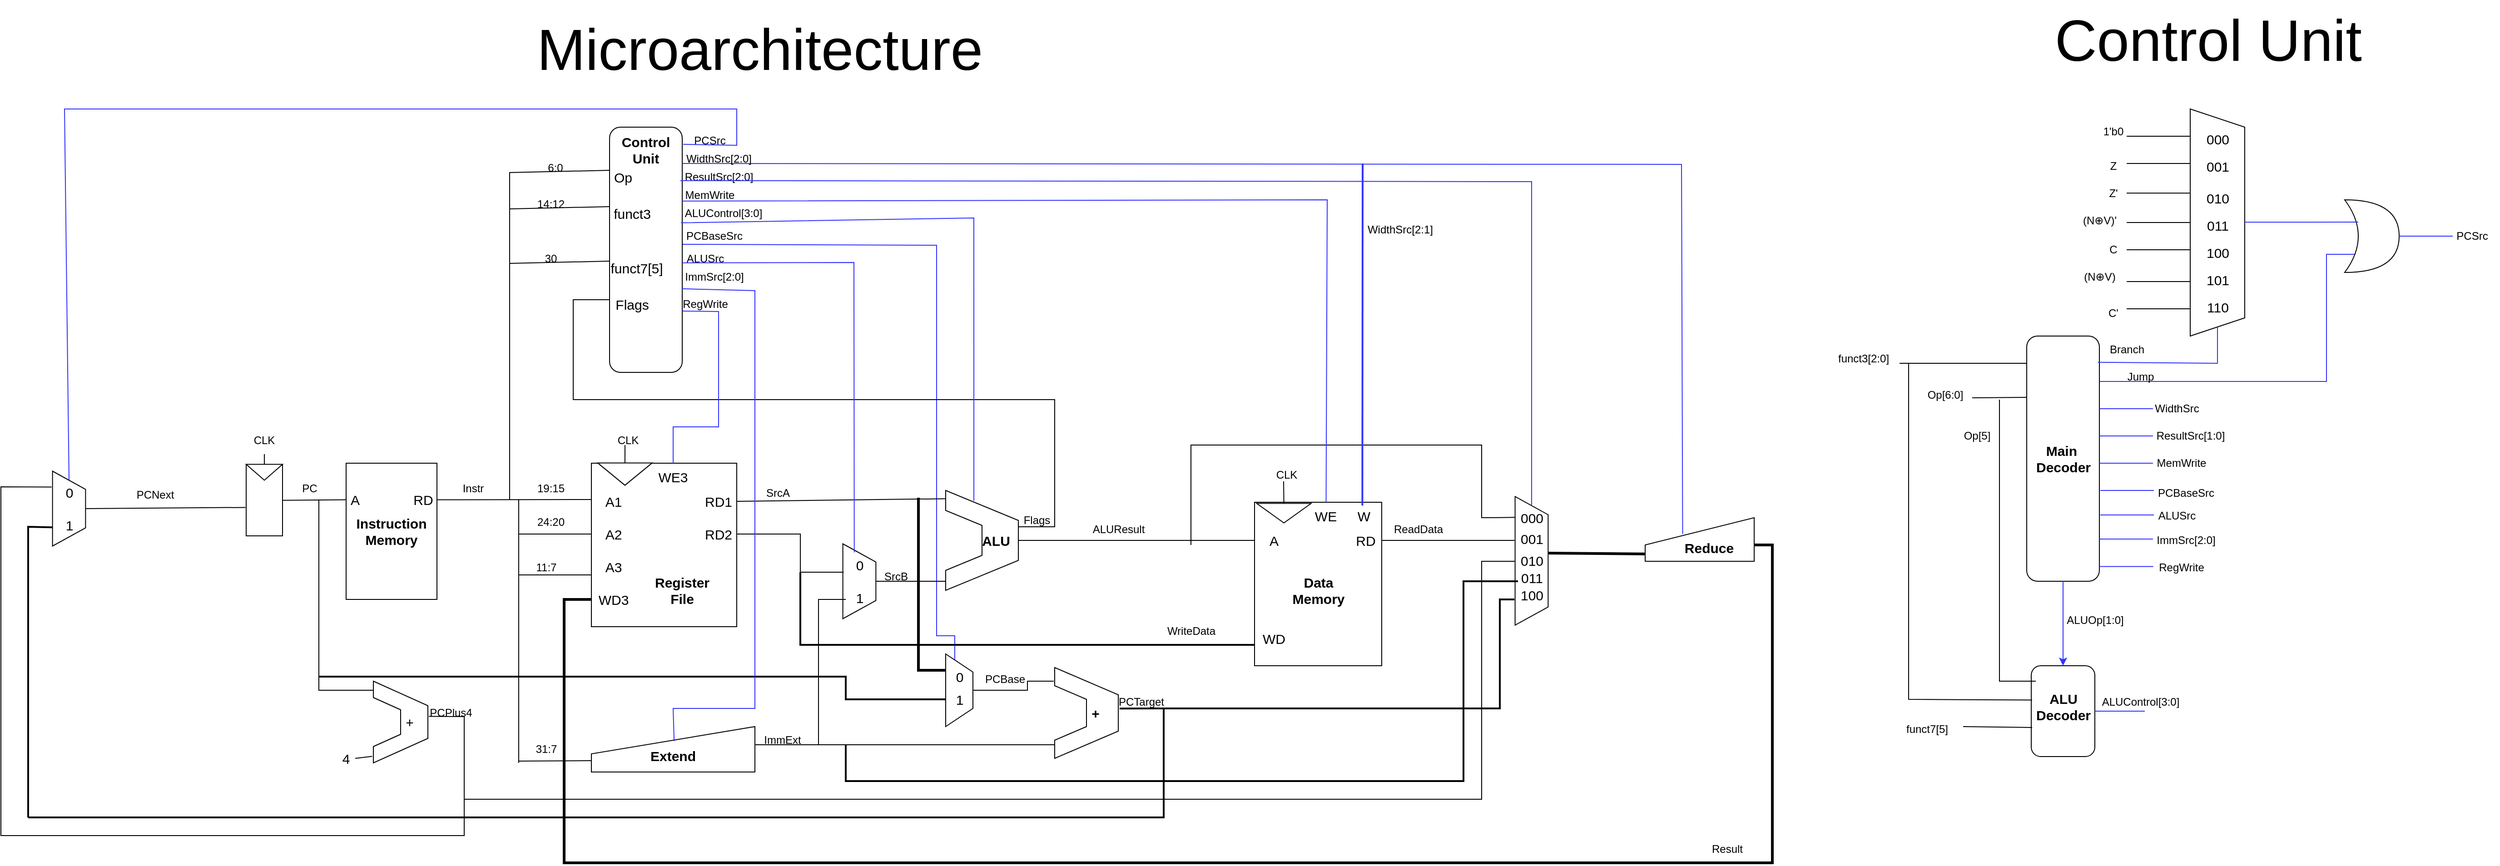 <mxfile version="24.7.7">
  <diagram name="Page-1" id="c045TEzdk-SqHXNP3rUD">
    <mxGraphModel dx="794" dy="454" grid="1" gridSize="10" guides="1" tooltips="1" connect="1" arrows="1" fold="1" page="1" pageScale="1" pageWidth="3300" pageHeight="2339" math="0" shadow="0">
      <root>
        <mxCell id="0" />
        <mxCell id="1" parent="0" />
        <mxCell id="kE1xLlnzsojC-IhX8l6a-12" value="" style="group" vertex="1" connectable="0" parent="1">
          <mxGeometry x="210" y="710" width="30" height="100" as="geometry" />
        </mxCell>
        <mxCell id="kE1xLlnzsojC-IhX8l6a-8" value="" style="shape=trapezoid;perimeter=trapezoidPerimeter;whiteSpace=wrap;html=1;fixedSize=1;rotation=90;size=20;" vertex="1" parent="kE1xLlnzsojC-IhX8l6a-12">
          <mxGeometry x="-26.25" y="31.818" width="82.5" height="36.364" as="geometry" />
        </mxCell>
        <mxCell id="kE1xLlnzsojC-IhX8l6a-9" value="&lt;font style=&quot;font-size: 15px;&quot;&gt;0&lt;/font&gt;" style="text;html=1;align=center;verticalAlign=middle;whiteSpace=wrap;rounded=0;" vertex="1" parent="kE1xLlnzsojC-IhX8l6a-12">
          <mxGeometry x="3.75" y="18.182" width="22.5" height="27.273" as="geometry" />
        </mxCell>
        <mxCell id="kE1xLlnzsojC-IhX8l6a-10" value="&lt;font style=&quot;font-size: 15px;&quot;&gt;1&lt;/font&gt;" style="text;html=1;align=center;verticalAlign=middle;whiteSpace=wrap;rounded=0;" vertex="1" parent="kE1xLlnzsojC-IhX8l6a-12">
          <mxGeometry x="3.75" y="54.545" width="22.5" height="27.273" as="geometry" />
        </mxCell>
        <mxCell id="kE1xLlnzsojC-IhX8l6a-18" value="" style="group" vertex="1" connectable="0" parent="1">
          <mxGeometry x="530" y="710" width="100" height="150" as="geometry" />
        </mxCell>
        <mxCell id="kE1xLlnzsojC-IhX8l6a-1" value="&lt;font style=&quot;font-size: 15px;&quot;&gt;&lt;b&gt;Instruction Memory&lt;/b&gt;&lt;/font&gt;" style="rounded=0;whiteSpace=wrap;html=1;" vertex="1" parent="kE1xLlnzsojC-IhX8l6a-18">
          <mxGeometry width="100" height="150" as="geometry" />
        </mxCell>
        <mxCell id="kE1xLlnzsojC-IhX8l6a-15" value="&lt;span style=&quot;font-size: 15px;&quot;&gt;A&lt;/span&gt;" style="text;html=1;align=center;verticalAlign=middle;whiteSpace=wrap;rounded=0;" vertex="1" parent="kE1xLlnzsojC-IhX8l6a-18">
          <mxGeometry y="23.002" width="20" height="34.615" as="geometry" />
        </mxCell>
        <mxCell id="kE1xLlnzsojC-IhX8l6a-17" value="&lt;span style=&quot;font-size: 15px;&quot;&gt;RD&lt;/span&gt;" style="text;html=1;align=center;verticalAlign=middle;whiteSpace=wrap;rounded=0;" vertex="1" parent="kE1xLlnzsojC-IhX8l6a-18">
          <mxGeometry x="70" y="23" width="30" height="34.62" as="geometry" />
        </mxCell>
        <mxCell id="kE1xLlnzsojC-IhX8l6a-19" value="" style="group" vertex="1" connectable="0" parent="1">
          <mxGeometry x="410" y="670" width="60" height="120" as="geometry" />
        </mxCell>
        <mxCell id="kE1xLlnzsojC-IhX8l6a-2" value="" style="rounded=0;whiteSpace=wrap;html=1;container=0;" vertex="1" parent="kE1xLlnzsojC-IhX8l6a-19">
          <mxGeometry x="10" y="41.75" width="40" height="78.25" as="geometry" />
        </mxCell>
        <mxCell id="kE1xLlnzsojC-IhX8l6a-3" value="" style="triangle;whiteSpace=wrap;html=1;rotation=90;container=0;" vertex="1" parent="kE1xLlnzsojC-IhX8l6a-19">
          <mxGeometry x="21.25" y="30" width="17.5" height="40" as="geometry" />
        </mxCell>
        <mxCell id="kE1xLlnzsojC-IhX8l6a-4" value="CLK" style="text;html=1;align=center;verticalAlign=middle;whiteSpace=wrap;rounded=0;container=0;" vertex="1" parent="kE1xLlnzsojC-IhX8l6a-19">
          <mxGeometry width="60" height="30" as="geometry" />
        </mxCell>
        <mxCell id="kE1xLlnzsojC-IhX8l6a-5" value="" style="endArrow=none;html=1;rounded=0;exitX=0;exitY=0.5;exitDx=0;exitDy=0;entryX=0.5;entryY=1;entryDx=0;entryDy=0;" edge="1" parent="kE1xLlnzsojC-IhX8l6a-19" source="kE1xLlnzsojC-IhX8l6a-3" target="kE1xLlnzsojC-IhX8l6a-4">
          <mxGeometry width="50" height="50" relative="1" as="geometry">
            <mxPoint x="300" y="88.75" as="sourcePoint" />
            <mxPoint x="350" y="38.75" as="targetPoint" />
          </mxGeometry>
        </mxCell>
        <mxCell id="kE1xLlnzsojC-IhX8l6a-20" value="" style="endArrow=none;html=1;rounded=0;exitX=1;exitY=0.5;exitDx=0;exitDy=0;entryX=0;entryY=0.5;entryDx=0;entryDy=0;" edge="1" parent="1" source="kE1xLlnzsojC-IhX8l6a-2" target="kE1xLlnzsojC-IhX8l6a-15">
          <mxGeometry width="50" height="50" relative="1" as="geometry">
            <mxPoint x="560" y="760" as="sourcePoint" />
            <mxPoint x="610" y="710" as="targetPoint" />
          </mxGeometry>
        </mxCell>
        <mxCell id="kE1xLlnzsojC-IhX8l6a-22" value="" style="endArrow=none;html=1;rounded=0;entryX=-0.02;entryY=0.6;entryDx=0;entryDy=0;exitX=0.5;exitY=0;exitDx=0;exitDy=0;entryPerimeter=0;" edge="1" parent="1" source="kE1xLlnzsojC-IhX8l6a-8" target="kE1xLlnzsojC-IhX8l6a-2">
          <mxGeometry width="50" height="50" relative="1" as="geometry">
            <mxPoint x="250" y="751" as="sourcePoint" />
            <mxPoint x="610" y="710" as="targetPoint" />
          </mxGeometry>
        </mxCell>
        <mxCell id="kE1xLlnzsojC-IhX8l6a-23" value="" style="endArrow=none;html=1;rounded=0;" edge="1" parent="1">
          <mxGeometry width="50" height="50" relative="1" as="geometry">
            <mxPoint x="500" y="750" as="sourcePoint" />
            <mxPoint x="500" y="960" as="targetPoint" />
            <Array as="points">
              <mxPoint x="500" y="960" />
              <mxPoint x="560" y="960" />
            </Array>
          </mxGeometry>
        </mxCell>
        <mxCell id="kE1xLlnzsojC-IhX8l6a-28" value="" style="shape=stencil(tZXRjoIwEEW/pq+bQsPq6wb1PyqOS2NtSdvV3b93oGCs0I0IJISkc7mHIb1DCcttySsgKS0J25A0TSjFO66vT2tuKyicL164EXwvwSvWGX2Cqzi4liFUCUa4WmVbQr/wmfpieaGVQojQygbKg44wLhR66a+Hta//C1YV8s/gwLRNNtXd68yPbAFqskSnIbPre95OZ6KGvSaL7NQ81ORNJsuxEgsxy/e8OH0b/aMOfVdUO2oDA8JdFlL6AYt9YMXruesJnXzWF/h/moawnVsK9eC+/wxaP5sKWI0FPGWMTvOvx9qz0P+ZTfOzsf7Q/sL+FVLbaHKwHgkPHguDmWs8vcQ2VX+ONIUb);whiteSpace=wrap;html=1;fillColor=default;" vertex="1" parent="1">
          <mxGeometry x="560" y="950" width="60" height="90" as="geometry" />
        </mxCell>
        <mxCell id="kE1xLlnzsojC-IhX8l6a-30" value="&lt;font style=&quot;font-size: 15px;&quot;&gt;+&lt;/font&gt;" style="text;html=1;align=center;verticalAlign=middle;whiteSpace=wrap;rounded=0;" vertex="1" parent="1">
          <mxGeometry x="590" y="980" width="20" height="30" as="geometry" />
        </mxCell>
        <mxCell id="kE1xLlnzsojC-IhX8l6a-31" value="&lt;font style=&quot;font-size: 15px;&quot;&gt;4&lt;/font&gt;" style="text;html=1;align=center;verticalAlign=middle;whiteSpace=wrap;rounded=0;" vertex="1" parent="1">
          <mxGeometry x="520" y="1020" width="20" height="30" as="geometry" />
        </mxCell>
        <mxCell id="kE1xLlnzsojC-IhX8l6a-32" value="" style="endArrow=none;html=1;rounded=0;exitX=1;exitY=0.5;exitDx=0;exitDy=0;entryX=-0.022;entryY=0.919;entryDx=0;entryDy=0;entryPerimeter=0;" edge="1" parent="1" source="kE1xLlnzsojC-IhX8l6a-31" target="kE1xLlnzsojC-IhX8l6a-28">
          <mxGeometry width="50" height="50" relative="1" as="geometry">
            <mxPoint x="590" y="970" as="sourcePoint" />
            <mxPoint x="640" y="920" as="targetPoint" />
          </mxGeometry>
        </mxCell>
        <mxCell id="kE1xLlnzsojC-IhX8l6a-33" value="PC" style="text;html=1;align=center;verticalAlign=middle;whiteSpace=wrap;rounded=0;" vertex="1" parent="1">
          <mxGeometry x="460" y="723" width="60" height="30" as="geometry" />
        </mxCell>
        <mxCell id="kE1xLlnzsojC-IhX8l6a-34" value="PCNext" style="text;html=1;align=center;verticalAlign=middle;whiteSpace=wrap;rounded=0;" vertex="1" parent="1">
          <mxGeometry x="290" y="730" width="60" height="30" as="geometry" />
        </mxCell>
        <mxCell id="kE1xLlnzsojC-IhX8l6a-35" value="" style="endArrow=none;html=1;rounded=0;exitX=1;exitY=0.5;exitDx=0;exitDy=0;" edge="1" parent="1" source="kE1xLlnzsojC-IhX8l6a-17">
          <mxGeometry width="50" height="50" relative="1" as="geometry">
            <mxPoint x="770" y="770" as="sourcePoint" />
            <mxPoint x="800" y="750" as="targetPoint" />
          </mxGeometry>
        </mxCell>
        <mxCell id="kE1xLlnzsojC-IhX8l6a-36" value="Instr" style="text;html=1;align=center;verticalAlign=middle;whiteSpace=wrap;rounded=0;" vertex="1" parent="1">
          <mxGeometry x="640" y="723" width="60" height="30" as="geometry" />
        </mxCell>
        <mxCell id="kE1xLlnzsojC-IhX8l6a-40" value="" style="endArrow=none;html=1;rounded=0;entryX=0;entryY=0.25;entryDx=0;entryDy=0;" edge="1" parent="1" target="kE1xLlnzsojC-IhX8l6a-39">
          <mxGeometry width="50" height="50" relative="1" as="geometry">
            <mxPoint x="710" y="750" as="sourcePoint" />
            <mxPoint x="790" y="387.5" as="targetPoint" />
            <Array as="points">
              <mxPoint x="710" y="513" />
              <mxPoint x="710" y="390" />
            </Array>
          </mxGeometry>
        </mxCell>
        <mxCell id="kE1xLlnzsojC-IhX8l6a-49" value="" style="group;movable=1;resizable=1;rotatable=1;deletable=1;editable=1;locked=0;connectable=1;" vertex="1" connectable="0" parent="1">
          <mxGeometry x="800" y="710" width="160" height="180" as="geometry" />
        </mxCell>
        <mxCell id="kE1xLlnzsojC-IhX8l6a-47" value="" style="rounded=0;whiteSpace=wrap;html=1;align=center;movable=1;resizable=1;rotatable=1;deletable=1;editable=1;locked=0;connectable=1;" vertex="1" parent="kE1xLlnzsojC-IhX8l6a-49">
          <mxGeometry width="160" height="180" as="geometry" />
        </mxCell>
        <mxCell id="kE1xLlnzsojC-IhX8l6a-46" value="" style="triangle;whiteSpace=wrap;html=1;rotation=90;" vertex="1" parent="kE1xLlnzsojC-IhX8l6a-49">
          <mxGeometry x="24.615" y="-18" width="24.615" height="60" as="geometry" />
        </mxCell>
        <mxCell id="kE1xLlnzsojC-IhX8l6a-54" value="&lt;font style=&quot;font-size: 15px;&quot;&gt;A1&lt;/font&gt;" style="text;html=1;align=center;verticalAlign=middle;whiteSpace=wrap;rounded=0;" vertex="1" parent="kE1xLlnzsojC-IhX8l6a-49">
          <mxGeometry y="24.0" width="49.231" height="36" as="geometry" />
        </mxCell>
        <mxCell id="kE1xLlnzsojC-IhX8l6a-53" value="&lt;font style=&quot;font-size: 15px;&quot;&gt;A2&lt;/font&gt;" style="text;html=1;align=center;verticalAlign=middle;whiteSpace=wrap;rounded=0;" vertex="1" parent="kE1xLlnzsojC-IhX8l6a-49">
          <mxGeometry y="60" width="49.231" height="36" as="geometry" />
        </mxCell>
        <mxCell id="kE1xLlnzsojC-IhX8l6a-52" value="&lt;font style=&quot;font-size: 15px;&quot;&gt;A3&lt;/font&gt;" style="text;html=1;align=center;verticalAlign=middle;whiteSpace=wrap;rounded=0;" vertex="1" parent="kE1xLlnzsojC-IhX8l6a-49">
          <mxGeometry y="96.0" width="49.231" height="36" as="geometry" />
        </mxCell>
        <mxCell id="kE1xLlnzsojC-IhX8l6a-51" value="&lt;font style=&quot;font-size: 15px;&quot;&gt;WD3&lt;/font&gt;" style="text;html=1;align=center;verticalAlign=middle;whiteSpace=wrap;rounded=0;" vertex="1" parent="kE1xLlnzsojC-IhX8l6a-49">
          <mxGeometry y="132" width="49.231" height="36" as="geometry" />
        </mxCell>
        <mxCell id="kE1xLlnzsojC-IhX8l6a-57" value="&lt;font style=&quot;font-size: 15px;&quot;&gt;RD1&lt;/font&gt;" style="text;html=1;align=center;verticalAlign=middle;whiteSpace=wrap;rounded=0;" vertex="1" parent="kE1xLlnzsojC-IhX8l6a-49">
          <mxGeometry x="120" y="27" width="40" height="30" as="geometry" />
        </mxCell>
        <mxCell id="kE1xLlnzsojC-IhX8l6a-56" value="&lt;font style=&quot;font-size: 15px;&quot;&gt;RD2&lt;/font&gt;" style="text;html=1;align=center;verticalAlign=middle;whiteSpace=wrap;rounded=0;" vertex="1" parent="kE1xLlnzsojC-IhX8l6a-49">
          <mxGeometry x="120" y="63" width="40" height="30" as="geometry" />
        </mxCell>
        <mxCell id="kE1xLlnzsojC-IhX8l6a-50" value="&lt;font style=&quot;font-size: 15px;&quot;&gt;WE3&lt;/font&gt;" style="text;html=1;align=center;verticalAlign=middle;whiteSpace=wrap;rounded=0;" vertex="1" parent="kE1xLlnzsojC-IhX8l6a-49">
          <mxGeometry x="70" width="40" height="30" as="geometry" />
        </mxCell>
        <mxCell id="kE1xLlnzsojC-IhX8l6a-59" value="&lt;font style=&quot;font-size: 15px;&quot;&gt;&lt;b&gt;Register File&lt;/b&gt;&lt;/font&gt;" style="text;html=1;align=center;verticalAlign=middle;whiteSpace=wrap;rounded=0;" vertex="1" parent="kE1xLlnzsojC-IhX8l6a-49">
          <mxGeometry x="70" y="120" width="60" height="40" as="geometry" />
        </mxCell>
        <mxCell id="kE1xLlnzsojC-IhX8l6a-60" value="" style="group" vertex="1" connectable="0" parent="1">
          <mxGeometry x="740" y="340" width="260" height="240" as="geometry" />
        </mxCell>
        <mxCell id="kE1xLlnzsojC-IhX8l6a-37" value="" style="rounded=1;whiteSpace=wrap;html=1;rotation=90;" vertex="1" parent="kE1xLlnzsojC-IhX8l6a-60">
          <mxGeometry x="-15" y="95" width="270" height="80" as="geometry" />
        </mxCell>
        <mxCell id="kE1xLlnzsojC-IhX8l6a-38" value="&lt;font style=&quot;font-size: 15px;&quot;&gt;&lt;b&gt;Control Unit&lt;/b&gt;&lt;/font&gt;" style="text;html=1;align=center;verticalAlign=middle;whiteSpace=wrap;rounded=0;" vertex="1" parent="kE1xLlnzsojC-IhX8l6a-60">
          <mxGeometry x="90" y="10" width="60" height="30" as="geometry" />
        </mxCell>
        <mxCell id="kE1xLlnzsojC-IhX8l6a-39" value="&lt;font style=&quot;font-size: 15px;&quot;&gt;Op&lt;/font&gt;" style="text;html=1;align=center;verticalAlign=middle;whiteSpace=wrap;rounded=0;" vertex="1" parent="kE1xLlnzsojC-IhX8l6a-60">
          <mxGeometry x="80" y="40" width="30" height="30" as="geometry" />
        </mxCell>
        <mxCell id="kE1xLlnzsojC-IhX8l6a-41" value="" style="endArrow=none;html=1;rounded=0;entryX=0;entryY=0.25;entryDx=0;entryDy=0;" edge="1" parent="kE1xLlnzsojC-IhX8l6a-60" target="kE1xLlnzsojC-IhX8l6a-42">
          <mxGeometry width="50" height="50" relative="1" as="geometry">
            <mxPoint x="-30" y="90" as="sourcePoint" />
            <mxPoint x="60" y="90" as="targetPoint" />
          </mxGeometry>
        </mxCell>
        <mxCell id="kE1xLlnzsojC-IhX8l6a-42" value="&lt;font style=&quot;font-size: 15px;&quot;&gt;funct3&lt;/font&gt;" style="text;html=1;align=center;verticalAlign=middle;whiteSpace=wrap;rounded=0;" vertex="1" parent="kE1xLlnzsojC-IhX8l6a-60">
          <mxGeometry x="80" y="80" width="50" height="30" as="geometry" />
        </mxCell>
        <mxCell id="kE1xLlnzsojC-IhX8l6a-43" value="&lt;font style=&quot;font-size: 15px;&quot;&gt;funct7[5]&lt;/font&gt;" style="text;html=1;align=center;verticalAlign=middle;whiteSpace=wrap;rounded=0;" vertex="1" parent="kE1xLlnzsojC-IhX8l6a-60">
          <mxGeometry x="80" y="140" width="60" height="30" as="geometry" />
        </mxCell>
        <mxCell id="kE1xLlnzsojC-IhX8l6a-44" value="" style="endArrow=none;html=1;rounded=0;entryX=0;entryY=0.25;entryDx=0;entryDy=0;" edge="1" parent="kE1xLlnzsojC-IhX8l6a-60" target="kE1xLlnzsojC-IhX8l6a-43">
          <mxGeometry width="50" height="50" relative="1" as="geometry">
            <mxPoint x="-30" y="150" as="sourcePoint" />
            <mxPoint x="80" y="160" as="targetPoint" />
          </mxGeometry>
        </mxCell>
        <mxCell id="kE1xLlnzsojC-IhX8l6a-64" value="6:0" style="text;html=1;align=center;verticalAlign=middle;resizable=0;points=[];autosize=1;strokeColor=none;fillColor=none;" vertex="1" parent="kE1xLlnzsojC-IhX8l6a-60">
          <mxGeometry y="30" width="40" height="30" as="geometry" />
        </mxCell>
        <mxCell id="kE1xLlnzsojC-IhX8l6a-65" value="14:12" style="text;html=1;align=center;verticalAlign=middle;resizable=0;points=[];autosize=1;strokeColor=none;fillColor=none;" vertex="1" parent="kE1xLlnzsojC-IhX8l6a-60">
          <mxGeometry x="-10" y="70" width="50" height="30" as="geometry" />
        </mxCell>
        <mxCell id="kE1xLlnzsojC-IhX8l6a-67" value="30" style="text;html=1;align=center;verticalAlign=middle;resizable=0;points=[];autosize=1;strokeColor=none;fillColor=none;" vertex="1" parent="kE1xLlnzsojC-IhX8l6a-60">
          <mxGeometry x="-5" y="130" width="40" height="30" as="geometry" />
        </mxCell>
        <mxCell id="kE1xLlnzsojC-IhX8l6a-150" value="&lt;span style=&quot;font-size: 15px;&quot;&gt;Flags&lt;/span&gt;" style="text;html=1;align=center;verticalAlign=middle;whiteSpace=wrap;rounded=0;" vertex="1" parent="kE1xLlnzsojC-IhX8l6a-60">
          <mxGeometry x="75" y="180" width="60" height="30" as="geometry" />
        </mxCell>
        <mxCell id="kE1xLlnzsojC-IhX8l6a-158" value="MemWrite" style="text;html=1;align=center;verticalAlign=middle;resizable=0;points=[];autosize=1;strokeColor=none;fillColor=none;" vertex="1" parent="kE1xLlnzsojC-IhX8l6a-60">
          <mxGeometry x="150" y="60" width="80" height="30" as="geometry" />
        </mxCell>
        <mxCell id="kE1xLlnzsojC-IhX8l6a-160" value="ALUControl[3:0]" style="text;html=1;align=center;verticalAlign=middle;resizable=0;points=[];autosize=1;strokeColor=none;fillColor=none;" vertex="1" parent="kE1xLlnzsojC-IhX8l6a-60">
          <mxGeometry x="150" y="80" width="110" height="30" as="geometry" />
        </mxCell>
        <mxCell id="kE1xLlnzsojC-IhX8l6a-162" value="ALUSrc" style="text;html=1;align=center;verticalAlign=middle;resizable=0;points=[];autosize=1;strokeColor=none;fillColor=none;" vertex="1" parent="kE1xLlnzsojC-IhX8l6a-60">
          <mxGeometry x="155" y="130" width="60" height="30" as="geometry" />
        </mxCell>
        <mxCell id="kE1xLlnzsojC-IhX8l6a-166" value="ImmSrc[2:0]" style="text;html=1;align=center;verticalAlign=middle;resizable=0;points=[];autosize=1;strokeColor=none;fillColor=none;" vertex="1" parent="kE1xLlnzsojC-IhX8l6a-60">
          <mxGeometry x="150" y="150" width="90" height="30" as="geometry" />
        </mxCell>
        <mxCell id="kE1xLlnzsojC-IhX8l6a-164" value="RegWrite" style="text;html=1;align=center;verticalAlign=middle;resizable=0;points=[];autosize=1;strokeColor=none;fillColor=none;" vertex="1" parent="kE1xLlnzsojC-IhX8l6a-60">
          <mxGeometry x="150" y="180" width="70" height="30" as="geometry" />
        </mxCell>
        <mxCell id="kE1xLlnzsojC-IhX8l6a-157" value="ResultSrc[2:0]" style="text;html=1;align=center;verticalAlign=middle;resizable=0;points=[];autosize=1;strokeColor=none;fillColor=none;" vertex="1" parent="kE1xLlnzsojC-IhX8l6a-60">
          <mxGeometry x="150" y="40" width="100" height="30" as="geometry" />
        </mxCell>
        <mxCell id="kE1xLlnzsojC-IhX8l6a-155" value="PCSrc" style="text;html=1;align=center;verticalAlign=middle;resizable=0;points=[];autosize=1;strokeColor=none;fillColor=none;" vertex="1" parent="kE1xLlnzsojC-IhX8l6a-60">
          <mxGeometry x="160" width="60" height="30" as="geometry" />
        </mxCell>
        <mxCell id="kE1xLlnzsojC-IhX8l6a-251" value="" style="endArrow=none;html=1;rounded=0;strokeColor=#3333FF;exitX=0.1;exitY=-0.037;exitDx=0;exitDy=0;entryX=0.107;entryY=0.375;entryDx=0;entryDy=0;exitPerimeter=0;entryPerimeter=0;" edge="1" parent="kE1xLlnzsojC-IhX8l6a-60">
          <mxGeometry width="50" height="50" relative="1" as="geometry">
            <mxPoint x="160" y="40" as="sourcePoint" />
            <mxPoint x="1261.25" y="447.84" as="targetPoint" />
            <Array as="points">
              <mxPoint x="1260" y="41" />
            </Array>
          </mxGeometry>
        </mxCell>
        <mxCell id="kE1xLlnzsojC-IhX8l6a-253" value="WidthSrc[2:0]" style="text;html=1;align=center;verticalAlign=middle;resizable=0;points=[];autosize=1;strokeColor=none;fillColor=none;" vertex="1" parent="kE1xLlnzsojC-IhX8l6a-60">
          <mxGeometry x="150" y="20" width="100" height="30" as="geometry" />
        </mxCell>
        <mxCell id="kE1xLlnzsojC-IhX8l6a-275" value="" style="endArrow=none;html=1;rounded=0;exitX=0.852;exitY=-0.008;exitDx=0;exitDy=0;exitPerimeter=0;strokeColor=#3333FF;entryX=0.333;entryY=-0.089;entryDx=0;entryDy=0;entryPerimeter=0;" edge="1" parent="kE1xLlnzsojC-IhX8l6a-60" target="kE1xLlnzsojC-IhX8l6a-266">
          <mxGeometry width="50" height="50" relative="1" as="geometry">
            <mxPoint x="160.5" y="129" as="sourcePoint" />
            <mxPoint x="580" y="510" as="targetPoint" />
            <Array as="points">
              <mxPoint x="440" y="130" />
              <mxPoint x="440" y="560" />
              <mxPoint x="460" y="560" />
            </Array>
          </mxGeometry>
        </mxCell>
        <mxCell id="kE1xLlnzsojC-IhX8l6a-276" value="PCBaseSrc" style="text;html=1;align=center;verticalAlign=middle;resizable=0;points=[];autosize=1;strokeColor=none;fillColor=none;" vertex="1" parent="kE1xLlnzsojC-IhX8l6a-60">
          <mxGeometry x="150" y="105" width="90" height="30" as="geometry" />
        </mxCell>
        <mxCell id="kE1xLlnzsojC-IhX8l6a-68" value="19:15" style="text;html=1;align=center;verticalAlign=middle;resizable=0;points=[];autosize=1;strokeColor=none;fillColor=none;" vertex="1" parent="1">
          <mxGeometry x="730" y="723" width="50" height="30" as="geometry" />
        </mxCell>
        <mxCell id="kE1xLlnzsojC-IhX8l6a-69" value="" style="endArrow=none;html=1;rounded=0;" edge="1" parent="1">
          <mxGeometry width="50" height="50" relative="1" as="geometry">
            <mxPoint x="720" y="750" as="sourcePoint" />
            <mxPoint x="720" y="1040" as="targetPoint" />
          </mxGeometry>
        </mxCell>
        <mxCell id="kE1xLlnzsojC-IhX8l6a-70" value="" style="endArrow=none;html=1;rounded=0;entryX=0;entryY=0.5;entryDx=0;entryDy=0;" edge="1" parent="1" target="kE1xLlnzsojC-IhX8l6a-53">
          <mxGeometry width="50" height="50" relative="1" as="geometry">
            <mxPoint x="720" y="788" as="sourcePoint" />
            <mxPoint x="820" y="780" as="targetPoint" />
          </mxGeometry>
        </mxCell>
        <mxCell id="kE1xLlnzsojC-IhX8l6a-71" value="" style="endArrow=none;html=1;rounded=0;entryX=0;entryY=0.75;entryDx=0;entryDy=0;" edge="1" parent="1" target="kE1xLlnzsojC-IhX8l6a-52">
          <mxGeometry width="50" height="50" relative="1" as="geometry">
            <mxPoint x="720" y="833" as="sourcePoint" />
            <mxPoint x="780" y="830" as="targetPoint" />
          </mxGeometry>
        </mxCell>
        <mxCell id="kE1xLlnzsojC-IhX8l6a-73" value="24:20" style="text;html=1;align=center;verticalAlign=middle;resizable=0;points=[];autosize=1;strokeColor=none;fillColor=none;" vertex="1" parent="1">
          <mxGeometry x="730" y="760" width="50" height="30" as="geometry" />
        </mxCell>
        <mxCell id="kE1xLlnzsojC-IhX8l6a-74" value="11:7" style="text;html=1;align=center;verticalAlign=middle;resizable=0;points=[];autosize=1;strokeColor=none;fillColor=none;" vertex="1" parent="1">
          <mxGeometry x="725" y="810" width="50" height="30" as="geometry" />
        </mxCell>
        <mxCell id="kE1xLlnzsojC-IhX8l6a-76" value="&lt;div&gt;&lt;br&gt;&lt;/div&gt;&lt;b&gt;&lt;font style=&quot;font-size: 15px;&quot;&gt;Extend&lt;/font&gt;&lt;/b&gt;" style="shape=manualInput;whiteSpace=wrap;html=1;" vertex="1" parent="1">
          <mxGeometry x="800" y="1000" width="180" height="50" as="geometry" />
        </mxCell>
        <mxCell id="kE1xLlnzsojC-IhX8l6a-77" value="" style="endArrow=none;html=1;rounded=0;entryX=0;entryY=0.75;entryDx=0;entryDy=0;" edge="1" parent="1" target="kE1xLlnzsojC-IhX8l6a-76">
          <mxGeometry width="50" height="50" relative="1" as="geometry">
            <mxPoint x="720" y="1038" as="sourcePoint" />
            <mxPoint x="820" y="980" as="targetPoint" />
          </mxGeometry>
        </mxCell>
        <mxCell id="kE1xLlnzsojC-IhX8l6a-78" value="31:7" style="text;html=1;align=center;verticalAlign=middle;resizable=0;points=[];autosize=1;strokeColor=none;fillColor=none;" vertex="1" parent="1">
          <mxGeometry x="725" y="1010" width="50" height="30" as="geometry" />
        </mxCell>
        <mxCell id="kE1xLlnzsojC-IhX8l6a-84" value="" style="endArrow=none;html=1;rounded=0;exitX=0.212;exitY=1.027;exitDx=0;exitDy=0;exitPerimeter=0;entryX=1.017;entryY=0.43;entryDx=0;entryDy=0;entryPerimeter=0;" edge="1" parent="1" source="kE1xLlnzsojC-IhX8l6a-8" target="kE1xLlnzsojC-IhX8l6a-28">
          <mxGeometry width="50" height="50" relative="1" as="geometry">
            <mxPoint x="150" y="720" as="sourcePoint" />
            <mxPoint x="660" y="990" as="targetPoint" />
            <Array as="points">
              <mxPoint x="150" y="736" />
              <mxPoint x="150" y="1120" />
              <mxPoint x="660" y="1120" />
              <mxPoint x="660" y="989" />
            </Array>
          </mxGeometry>
        </mxCell>
        <mxCell id="kE1xLlnzsojC-IhX8l6a-85" value="PCPlus4" style="text;html=1;align=center;verticalAlign=middle;resizable=0;points=[];autosize=1;strokeColor=none;fillColor=none;" vertex="1" parent="1">
          <mxGeometry x="610" y="970" width="70" height="30" as="geometry" />
        </mxCell>
        <mxCell id="kE1xLlnzsojC-IhX8l6a-86" value="" style="endArrow=none;html=1;rounded=0;entryX=0;entryY=0.5;entryDx=0;entryDy=0;" edge="1" parent="1" target="kE1xLlnzsojC-IhX8l6a-46">
          <mxGeometry width="50" height="50" relative="1" as="geometry">
            <mxPoint x="837" y="690" as="sourcePoint" />
            <mxPoint x="870" y="790" as="targetPoint" />
          </mxGeometry>
        </mxCell>
        <mxCell id="kE1xLlnzsojC-IhX8l6a-87" value="CLK" style="text;html=1;align=center;verticalAlign=middle;resizable=0;points=[];autosize=1;strokeColor=none;fillColor=none;" vertex="1" parent="1">
          <mxGeometry x="815" y="670" width="50" height="30" as="geometry" />
        </mxCell>
        <mxCell id="kE1xLlnzsojC-IhX8l6a-90" value="" style="group;fillColor=default;gradientColor=none;" vertex="1" connectable="0" parent="1">
          <mxGeometry x="1190" y="740" width="80" height="110" as="geometry" />
        </mxCell>
        <mxCell id="kE1xLlnzsojC-IhX8l6a-88" value="" style="shape=stencil(tZXRjoIwEEW/pq+bQsPq6wb1PyqOS2NtSdvV3b93oGCs0I0IJISkc7mHIb1DCcttySsgKS0J25A0TSjFO66vT2tuKyicL164EXwvwSvWGX2Cqzi4liFUCUa4WmVbQr/wmfpieaGVQojQygbKg44wLhR66a+Hta//C1YV8s/gwLRNNtXd68yPbAFqskSnIbPre95OZ6KGvSaL7NQ81ORNJsuxEgsxy/e8OH0b/aMOfVdUO2oDA8JdFlL6AYt9YMXruesJnXzWF/h/moawnVsK9eC+/wxaP5sKWI0FPGWMTvOvx9qz0P+ZTfOzsf7Q/sL+FVLbaHKwHgkPHguDmWs8vcQ2VX+ONIUb);whiteSpace=wrap;html=1;" vertex="1" parent="kE1xLlnzsojC-IhX8l6a-90">
          <mxGeometry width="80" height="110" as="geometry" />
        </mxCell>
        <mxCell id="kE1xLlnzsojC-IhX8l6a-89" value="&lt;b&gt;&lt;font style=&quot;font-size: 15px;&quot;&gt;ALU&lt;/font&gt;&lt;/b&gt;" style="text;html=1;align=center;verticalAlign=middle;resizable=0;points=[];autosize=1;strokeColor=none;fillColor=none;" vertex="1" parent="kE1xLlnzsojC-IhX8l6a-90">
          <mxGeometry x="30" y="40" width="50" height="30" as="geometry" />
        </mxCell>
        <mxCell id="kE1xLlnzsojC-IhX8l6a-91" value="" style="endArrow=none;html=1;rounded=0;exitX=1;exitY=0.5;exitDx=0;exitDy=0;entryX=-0.002;entryY=0.083;entryDx=0;entryDy=0;entryPerimeter=0;" edge="1" parent="1" source="kE1xLlnzsojC-IhX8l6a-57" target="kE1xLlnzsojC-IhX8l6a-88">
          <mxGeometry width="50" height="50" relative="1" as="geometry">
            <mxPoint x="1090" y="830" as="sourcePoint" />
            <mxPoint x="1190" y="750" as="targetPoint" />
          </mxGeometry>
        </mxCell>
        <mxCell id="kE1xLlnzsojC-IhX8l6a-93" value="" style="group" vertex="1" connectable="0" parent="1">
          <mxGeometry x="1080" y="790" width="30" height="100" as="geometry" />
        </mxCell>
        <mxCell id="kE1xLlnzsojC-IhX8l6a-94" value="" style="shape=trapezoid;perimeter=trapezoidPerimeter;whiteSpace=wrap;html=1;fixedSize=1;rotation=90;size=20;" vertex="1" parent="kE1xLlnzsojC-IhX8l6a-93">
          <mxGeometry x="-26.25" y="31.818" width="82.5" height="36.364" as="geometry" />
        </mxCell>
        <mxCell id="kE1xLlnzsojC-IhX8l6a-95" value="&lt;font style=&quot;font-size: 15px;&quot;&gt;0&lt;/font&gt;" style="text;html=1;align=center;verticalAlign=middle;whiteSpace=wrap;rounded=0;" vertex="1" parent="kE1xLlnzsojC-IhX8l6a-93">
          <mxGeometry x="3.75" y="18.182" width="22.5" height="27.273" as="geometry" />
        </mxCell>
        <mxCell id="kE1xLlnzsojC-IhX8l6a-96" value="&lt;font style=&quot;font-size: 15px;&quot;&gt;1&lt;/font&gt;" style="text;html=1;align=center;verticalAlign=middle;whiteSpace=wrap;rounded=0;" vertex="1" parent="kE1xLlnzsojC-IhX8l6a-93">
          <mxGeometry x="3.75" y="54.545" width="22.5" height="27.273" as="geometry" />
        </mxCell>
        <mxCell id="kE1xLlnzsojC-IhX8l6a-97" value="" style="endArrow=none;html=1;rounded=0;entryX=0.5;entryY=0;entryDx=0;entryDy=0;" edge="1" parent="1" target="kE1xLlnzsojC-IhX8l6a-94">
          <mxGeometry width="50" height="50" relative="1" as="geometry">
            <mxPoint x="1190" y="840" as="sourcePoint" />
            <mxPoint x="1110" y="800" as="targetPoint" />
          </mxGeometry>
        </mxCell>
        <mxCell id="kE1xLlnzsojC-IhX8l6a-101" value="" style="endArrow=none;html=1;rounded=0;entryX=1;entryY=0.5;entryDx=0;entryDy=0;" edge="1" parent="1" target="kE1xLlnzsojC-IhX8l6a-56">
          <mxGeometry width="50" height="50" relative="1" as="geometry">
            <mxPoint x="1030" y="788" as="sourcePoint" />
            <mxPoint x="1110" y="930" as="targetPoint" />
            <Array as="points">
              <mxPoint x="1030" y="830" />
              <mxPoint x="1030" y="788" />
            </Array>
          </mxGeometry>
        </mxCell>
        <mxCell id="kE1xLlnzsojC-IhX8l6a-102" value="" style="endArrow=none;html=1;rounded=0;entryX=0.379;entryY=0.977;entryDx=0;entryDy=0;entryPerimeter=0;" edge="1" parent="1" target="kE1xLlnzsojC-IhX8l6a-94">
          <mxGeometry width="50" height="50" relative="1" as="geometry">
            <mxPoint x="1030" y="830" as="sourcePoint" />
            <mxPoint x="1110" y="930" as="targetPoint" />
          </mxGeometry>
        </mxCell>
        <mxCell id="kE1xLlnzsojC-IhX8l6a-103" value="SrcB" style="text;html=1;align=center;verticalAlign=middle;resizable=0;points=[];autosize=1;strokeColor=none;fillColor=none;" vertex="1" parent="1">
          <mxGeometry x="1110" y="820" width="50" height="30" as="geometry" />
        </mxCell>
        <mxCell id="kE1xLlnzsojC-IhX8l6a-106" value="" style="endArrow=none;html=1;rounded=0;" edge="1" parent="1">
          <mxGeometry width="50" height="50" relative="1" as="geometry">
            <mxPoint x="1050" y="1020" as="sourcePoint" />
            <mxPoint x="1050" y="860" as="targetPoint" />
            <Array as="points">
              <mxPoint x="1050" y="860" />
              <mxPoint x="1080" y="860" />
            </Array>
          </mxGeometry>
        </mxCell>
        <mxCell id="kE1xLlnzsojC-IhX8l6a-107" value="ImmExt" style="text;html=1;align=center;verticalAlign=middle;resizable=0;points=[];autosize=1;strokeColor=none;fillColor=none;" vertex="1" parent="1">
          <mxGeometry x="980" y="1000" width="60" height="30" as="geometry" />
        </mxCell>
        <mxCell id="kE1xLlnzsojC-IhX8l6a-108" value="" style="shape=stencil(tZXRjoIwEEW/pq+bQsPq6wb1PyqOS2NtSdvV3b93oGCs0I0IJISkc7mHIb1DCcttySsgKS0J25A0TSjFO66vT2tuKyicL164EXwvwSvWGX2Cqzi4liFUCUa4WmVbQr/wmfpieaGVQojQygbKg44wLhR66a+Hta//C1YV8s/gwLRNNtXd68yPbAFqskSnIbPre95OZ6KGvSaL7NQ81ORNJsuxEgsxy/e8OH0b/aMOfVdUO2oDA8JdFlL6AYt9YMXruesJnXzWF/h/moawnVsK9eC+/wxaP5sKWI0FPGWMTvOvx9qz0P+ZTfOzsf7Q/sL+FVLbaHKwHgkPHguDmWs8vcQ2VX+ONIUb);whiteSpace=wrap;html=1;" vertex="1" parent="1">
          <mxGeometry x="1310" y="935" width="70" height="100" as="geometry" />
        </mxCell>
        <mxCell id="kE1xLlnzsojC-IhX8l6a-109" value="&lt;font style=&quot;font-size: 15px;&quot;&gt;&lt;b&gt;+&lt;/b&gt;&lt;/font&gt;" style="text;html=1;align=center;verticalAlign=middle;whiteSpace=wrap;rounded=0;" vertex="1" parent="1">
          <mxGeometry x="1340" y="970" width="30" height="30" as="geometry" />
        </mxCell>
        <mxCell id="kE1xLlnzsojC-IhX8l6a-110" value="" style="endArrow=none;html=1;rounded=0;strokeWidth=2;entryX=0.067;entryY=0.5;entryDx=0;entryDy=0;entryPerimeter=0;" edge="1" parent="1" target="kE1xLlnzsojC-IhX8l6a-267">
          <mxGeometry width="50" height="50" relative="1" as="geometry">
            <mxPoint x="500" y="945" as="sourcePoint" />
            <mxPoint x="1170" y="970" as="targetPoint" />
            <Array as="points">
              <mxPoint x="1080" y="945" />
              <mxPoint x="1080" y="970" />
            </Array>
          </mxGeometry>
        </mxCell>
        <mxCell id="kE1xLlnzsojC-IhX8l6a-112" value="" style="endArrow=none;html=1;rounded=0;strokeWidth=2;exitX=1.021;exitY=0.451;exitDx=0;exitDy=0;exitPerimeter=0;" edge="1" parent="1" source="kE1xLlnzsojC-IhX8l6a-108">
          <mxGeometry width="50" height="50" relative="1" as="geometry">
            <mxPoint x="1400" y="990" as="sourcePoint" />
            <mxPoint x="180" y="1100" as="targetPoint" />
            <Array as="points">
              <mxPoint x="1430" y="980" />
              <mxPoint x="1430" y="1100" />
            </Array>
          </mxGeometry>
        </mxCell>
        <mxCell id="kE1xLlnzsojC-IhX8l6a-113" value="" style="endArrow=none;html=1;rounded=0;entryX=0.75;entryY=1;entryDx=0;entryDy=0;strokeWidth=2;" edge="1" parent="1" target="kE1xLlnzsojC-IhX8l6a-8">
          <mxGeometry width="50" height="50" relative="1" as="geometry">
            <mxPoint x="180" y="1100" as="sourcePoint" />
            <mxPoint x="310" y="990" as="targetPoint" />
            <Array as="points">
              <mxPoint x="180" y="780" />
            </Array>
          </mxGeometry>
        </mxCell>
        <mxCell id="kE1xLlnzsojC-IhX8l6a-115" value="" style="group;movable=1;resizable=1;rotatable=1;deletable=1;editable=1;locked=0;connectable=1;" vertex="1" connectable="0" parent="1">
          <mxGeometry x="1530" y="753" width="140" height="180" as="geometry" />
        </mxCell>
        <mxCell id="kE1xLlnzsojC-IhX8l6a-116" value="" style="rounded=0;whiteSpace=wrap;html=1;align=center;movable=1;resizable=1;rotatable=1;deletable=1;editable=1;locked=0;connectable=1;" vertex="1" parent="kE1xLlnzsojC-IhX8l6a-115">
          <mxGeometry width="140" height="180" as="geometry" />
        </mxCell>
        <mxCell id="kE1xLlnzsojC-IhX8l6a-117" value="" style="triangle;whiteSpace=wrap;html=1;rotation=90;" vertex="1" parent="kE1xLlnzsojC-IhX8l6a-115">
          <mxGeometry x="21.538" y="-18" width="21.538" height="60" as="geometry" />
        </mxCell>
        <mxCell id="kE1xLlnzsojC-IhX8l6a-118" value="&lt;font style=&quot;font-size: 15px;&quot;&gt;A&lt;/font&gt;" style="text;html=1;align=center;verticalAlign=middle;whiteSpace=wrap;rounded=0;" vertex="1" parent="kE1xLlnzsojC-IhX8l6a-115">
          <mxGeometry y="24.0" width="43.077" height="36" as="geometry" />
        </mxCell>
        <mxCell id="kE1xLlnzsojC-IhX8l6a-121" value="&lt;font style=&quot;font-size: 15px;&quot;&gt;WD&lt;/font&gt;" style="text;html=1;align=center;verticalAlign=middle;whiteSpace=wrap;rounded=0;" vertex="1" parent="kE1xLlnzsojC-IhX8l6a-115">
          <mxGeometry y="132" width="43.077" height="36" as="geometry" />
        </mxCell>
        <mxCell id="kE1xLlnzsojC-IhX8l6a-122" value="&lt;font style=&quot;font-size: 15px;&quot;&gt;RD&lt;/font&gt;" style="text;html=1;align=center;verticalAlign=middle;whiteSpace=wrap;rounded=0;" vertex="1" parent="kE1xLlnzsojC-IhX8l6a-115">
          <mxGeometry x="105" y="27" width="35" height="30" as="geometry" />
        </mxCell>
        <mxCell id="kE1xLlnzsojC-IhX8l6a-124" value="&lt;font style=&quot;font-size: 15px;&quot;&gt;WE&lt;/font&gt;" style="text;html=1;align=center;verticalAlign=middle;whiteSpace=wrap;rounded=0;" vertex="1" parent="kE1xLlnzsojC-IhX8l6a-115">
          <mxGeometry x="61.25" width="35" height="30" as="geometry" />
        </mxCell>
        <mxCell id="kE1xLlnzsojC-IhX8l6a-125" value="&lt;font style=&quot;font-size: 15px;&quot;&gt;&lt;b&gt;Data Memory&lt;/b&gt;&lt;/font&gt;" style="text;html=1;align=center;verticalAlign=middle;whiteSpace=wrap;rounded=0;" vertex="1" parent="kE1xLlnzsojC-IhX8l6a-115">
          <mxGeometry x="43.75" y="77" width="52.5" height="40" as="geometry" />
        </mxCell>
        <mxCell id="kE1xLlnzsojC-IhX8l6a-261" value="&lt;span style=&quot;font-size: 15px;&quot;&gt;W&lt;/span&gt;" style="text;html=1;align=center;verticalAlign=middle;resizable=0;points=[];autosize=1;strokeColor=none;fillColor=none;" vertex="1" parent="kE1xLlnzsojC-IhX8l6a-115">
          <mxGeometry x="100" width="40" height="30" as="geometry" />
        </mxCell>
        <mxCell id="kE1xLlnzsojC-IhX8l6a-127" value="" style="endArrow=none;html=1;rounded=0;entryX=0;entryY=0.5;entryDx=0;entryDy=0;" edge="1" parent="1" target="kE1xLlnzsojC-IhX8l6a-118">
          <mxGeometry width="50" height="50" relative="1" as="geometry">
            <mxPoint x="1270" y="795" as="sourcePoint" />
            <mxPoint x="1670" y="790" as="targetPoint" />
          </mxGeometry>
        </mxCell>
        <mxCell id="kE1xLlnzsojC-IhX8l6a-128" value="" style="endArrow=none;html=1;rounded=0;exitX=0;exitY=0.5;exitDx=0;exitDy=0;" edge="1" parent="1" source="kE1xLlnzsojC-IhX8l6a-117">
          <mxGeometry width="50" height="50" relative="1" as="geometry">
            <mxPoint x="1620" y="840" as="sourcePoint" />
            <mxPoint x="1562" y="730" as="targetPoint" />
          </mxGeometry>
        </mxCell>
        <mxCell id="kE1xLlnzsojC-IhX8l6a-129" value="CLK" style="text;html=1;align=center;verticalAlign=middle;resizable=0;points=[];autosize=1;strokeColor=none;fillColor=none;" vertex="1" parent="1">
          <mxGeometry x="1540" y="708" width="50" height="30" as="geometry" />
        </mxCell>
        <mxCell id="kE1xLlnzsojC-IhX8l6a-130" value="" style="endArrow=none;html=1;rounded=0;strokeWidth=2;" edge="1" parent="1">
          <mxGeometry width="50" height="50" relative="1" as="geometry">
            <mxPoint x="1030" y="830" as="sourcePoint" />
            <mxPoint x="1530" y="910" as="targetPoint" />
            <Array as="points">
              <mxPoint x="1030" y="910" />
            </Array>
          </mxGeometry>
        </mxCell>
        <mxCell id="kE1xLlnzsojC-IhX8l6a-131" value="WriteData" style="text;html=1;align=center;verticalAlign=middle;resizable=0;points=[];autosize=1;strokeColor=none;fillColor=none;" vertex="1" parent="1">
          <mxGeometry x="1420" y="880" width="80" height="30" as="geometry" />
        </mxCell>
        <mxCell id="kE1xLlnzsojC-IhX8l6a-132" value="" style="group" vertex="1" connectable="0" parent="1">
          <mxGeometry x="1820" y="738" width="85.78" height="143.49" as="geometry" />
        </mxCell>
        <mxCell id="kE1xLlnzsojC-IhX8l6a-133" value="" style="shape=trapezoid;perimeter=trapezoidPerimeter;whiteSpace=wrap;html=1;fixedSize=1;rotation=90;size=20;" vertex="1" parent="kE1xLlnzsojC-IhX8l6a-132">
          <mxGeometry x="-55.79" y="61.35" width="141.57" height="36.36" as="geometry" />
        </mxCell>
        <mxCell id="kE1xLlnzsojC-IhX8l6a-134" value="&lt;font style=&quot;font-size: 15px;&quot;&gt;000&lt;/font&gt;" style="text;html=1;align=center;verticalAlign=middle;whiteSpace=wrap;rounded=0;" vertex="1" parent="kE1xLlnzsojC-IhX8l6a-132">
          <mxGeometry x="3.75" y="18.182" width="22.5" height="27.273" as="geometry" />
        </mxCell>
        <mxCell id="kE1xLlnzsojC-IhX8l6a-135" value="&lt;font style=&quot;font-size: 15px;&quot;&gt;001&lt;/font&gt;" style="text;html=1;align=center;verticalAlign=middle;whiteSpace=wrap;rounded=0;" vertex="1" parent="kE1xLlnzsojC-IhX8l6a-132">
          <mxGeometry x="3.75" y="40.905" width="22.5" height="27.273" as="geometry" />
        </mxCell>
        <mxCell id="kE1xLlnzsojC-IhX8l6a-140" value="&lt;font style=&quot;font-size: 15px;&quot;&gt;010&lt;/font&gt;" style="text;html=1;align=center;verticalAlign=middle;whiteSpace=wrap;rounded=0;" vertex="1" parent="kE1xLlnzsojC-IhX8l6a-132">
          <mxGeometry x="3.75" y="64.995" width="22.5" height="27.273" as="geometry" />
        </mxCell>
        <mxCell id="kE1xLlnzsojC-IhX8l6a-240" value="&lt;font style=&quot;font-size: 15px;&quot;&gt;011&lt;/font&gt;" style="text;html=1;align=center;verticalAlign=middle;resizable=0;points=[];autosize=1;strokeColor=none;fillColor=none;" vertex="1" parent="kE1xLlnzsojC-IhX8l6a-132">
          <mxGeometry x="-10" y="83.49" width="50" height="30" as="geometry" />
        </mxCell>
        <mxCell id="kE1xLlnzsojC-IhX8l6a-242" value="&lt;font style=&quot;font-size: 15px;&quot;&gt;100&lt;/font&gt;" style="text;html=1;align=center;verticalAlign=middle;resizable=0;points=[];autosize=1;strokeColor=none;fillColor=none;" vertex="1" parent="kE1xLlnzsojC-IhX8l6a-132">
          <mxGeometry x="-10.01" y="102.0" width="50" height="30" as="geometry" />
        </mxCell>
        <mxCell id="kE1xLlnzsojC-IhX8l6a-142" value="" style="endArrow=none;html=1;rounded=0;exitX=1;exitY=0.5;exitDx=0;exitDy=0;entryX=0.341;entryY=1.019;entryDx=0;entryDy=0;entryPerimeter=0;" edge="1" parent="1" source="kE1xLlnzsojC-IhX8l6a-122" target="kE1xLlnzsojC-IhX8l6a-133">
          <mxGeometry width="50" height="50" relative="1" as="geometry">
            <mxPoint x="1840" y="940" as="sourcePoint" />
            <mxPoint x="1890" y="890" as="targetPoint" />
          </mxGeometry>
        </mxCell>
        <mxCell id="kE1xLlnzsojC-IhX8l6a-143" value="" style="endArrow=none;html=1;rounded=0;exitX=0.162;exitY=0.995;exitDx=0;exitDy=0;exitPerimeter=0;" edge="1" parent="1" source="kE1xLlnzsojC-IhX8l6a-133">
          <mxGeometry width="50" height="50" relative="1" as="geometry">
            <mxPoint x="1820" y="760" as="sourcePoint" />
            <mxPoint x="1460" y="800" as="targetPoint" />
            <Array as="points">
              <mxPoint x="1780" y="770" />
              <mxPoint x="1780" y="690" />
              <mxPoint x="1460" y="690" />
            </Array>
          </mxGeometry>
        </mxCell>
        <mxCell id="kE1xLlnzsojC-IhX8l6a-144" value="ALUResult" style="text;html=1;align=center;verticalAlign=middle;resizable=0;points=[];autosize=1;strokeColor=none;fillColor=none;" vertex="1" parent="1">
          <mxGeometry x="1340" y="768" width="80" height="30" as="geometry" />
        </mxCell>
        <mxCell id="kE1xLlnzsojC-IhX8l6a-145" value="" style="endArrow=none;html=1;rounded=0;" edge="1" parent="1">
          <mxGeometry width="50" height="50" relative="1" as="geometry">
            <mxPoint x="660" y="1080" as="sourcePoint" />
            <mxPoint x="1817" y="818" as="targetPoint" />
            <Array as="points">
              <mxPoint x="1780" y="1080" />
              <mxPoint x="1780" y="818" />
            </Array>
          </mxGeometry>
        </mxCell>
        <mxCell id="kE1xLlnzsojC-IhX8l6a-146" value="" style="endArrow=none;html=1;rounded=0;exitX=0.44;exitY=-0.001;exitDx=0;exitDy=0;entryX=0;entryY=0.5;entryDx=0;entryDy=0;strokeWidth=3;exitPerimeter=0;" edge="1" parent="1" source="kE1xLlnzsojC-IhX8l6a-133" target="kE1xLlnzsojC-IhX8l6a-51">
          <mxGeometry width="50" height="50" relative="1" as="geometry">
            <mxPoint x="1820" y="950" as="sourcePoint" />
            <mxPoint x="780" y="910" as="targetPoint" />
            <Array as="points">
              <mxPoint x="1970" y="810" />
              <mxPoint x="2060" y="800" />
              <mxPoint x="2100" y="800" />
              <mxPoint x="2100" y="1150" />
              <mxPoint x="770" y="1150" />
              <mxPoint x="770" y="860" />
            </Array>
          </mxGeometry>
        </mxCell>
        <mxCell id="kE1xLlnzsojC-IhX8l6a-147" value="Result" style="text;html=1;align=center;verticalAlign=middle;resizable=0;points=[];autosize=1;strokeColor=none;fillColor=none;" vertex="1" parent="1">
          <mxGeometry x="2020" y="1120" width="60" height="30" as="geometry" />
        </mxCell>
        <mxCell id="kE1xLlnzsojC-IhX8l6a-148" value="ReadData" style="text;html=1;align=center;verticalAlign=middle;resizable=0;points=[];autosize=1;strokeColor=none;fillColor=none;" vertex="1" parent="1">
          <mxGeometry x="1670" y="768" width="80" height="30" as="geometry" />
        </mxCell>
        <mxCell id="kE1xLlnzsojC-IhX8l6a-149" value="PCTarget" style="text;html=1;align=center;verticalAlign=middle;resizable=0;points=[];autosize=1;strokeColor=none;fillColor=none;" vertex="1" parent="1">
          <mxGeometry x="1370" y="958" width="70" height="30" as="geometry" />
        </mxCell>
        <mxCell id="kE1xLlnzsojC-IhX8l6a-151" value="" style="endArrow=none;html=1;rounded=0;exitX=1;exitY=0;exitDx=0;exitDy=0;exitPerimeter=0;" edge="1" parent="1" source="kE1xLlnzsojC-IhX8l6a-89">
          <mxGeometry width="50" height="50" relative="1" as="geometry">
            <mxPoint x="1274" y="786" as="sourcePoint" />
            <mxPoint x="820" y="530" as="targetPoint" />
            <Array as="points">
              <mxPoint x="1310" y="780" />
              <mxPoint x="1310" y="640" />
              <mxPoint x="780" y="640" />
              <mxPoint x="780" y="530" />
            </Array>
          </mxGeometry>
        </mxCell>
        <mxCell id="kE1xLlnzsojC-IhX8l6a-152" value="Flags" style="text;html=1;align=center;verticalAlign=middle;resizable=0;points=[];autosize=1;strokeColor=none;fillColor=none;" vertex="1" parent="1">
          <mxGeometry x="1265" y="758" width="50" height="30" as="geometry" />
        </mxCell>
        <mxCell id="kE1xLlnzsojC-IhX8l6a-153" value="" style="endArrow=none;html=1;rounded=0;strokeColor=#3333FF;exitX=0.1;exitY=-0.037;exitDx=0;exitDy=0;entryX=0.5;entryY=0;entryDx=0;entryDy=0;exitPerimeter=0;" edge="1" parent="1" source="kE1xLlnzsojC-IhX8l6a-158" target="kE1xLlnzsojC-IhX8l6a-134">
          <mxGeometry width="50" height="50" relative="1" as="geometry">
            <mxPoint x="940" y="440" as="sourcePoint" />
            <mxPoint x="1230" y="480" as="targetPoint" />
            <Array as="points">
              <mxPoint x="1835" y="400" />
            </Array>
          </mxGeometry>
        </mxCell>
        <mxCell id="kE1xLlnzsojC-IhX8l6a-154" value="" style="endArrow=none;html=1;rounded=0;strokeColor=#3333FF;exitX=0.07;exitY=-0.013;exitDx=0;exitDy=0;exitPerimeter=0;entryX=0.5;entryY=0;entryDx=0;entryDy=0;" edge="1" parent="1" source="kE1xLlnzsojC-IhX8l6a-37" target="kE1xLlnzsojC-IhX8l6a-9">
          <mxGeometry width="50" height="50" relative="1" as="geometry">
            <mxPoint x="1000" y="470" as="sourcePoint" />
            <mxPoint x="670" y="370" as="targetPoint" />
            <Array as="points">
              <mxPoint x="960" y="360" />
              <mxPoint x="960" y="320" />
              <mxPoint x="220" y="320" />
            </Array>
          </mxGeometry>
        </mxCell>
        <mxCell id="kE1xLlnzsojC-IhX8l6a-156" value="" style="endArrow=none;html=1;rounded=0;strokeColor=#3333FF;entryX=0.5;entryY=0;entryDx=0;entryDy=0;exitX=0.09;exitY=0.046;exitDx=0;exitDy=0;exitPerimeter=0;" edge="1" parent="1" source="kE1xLlnzsojC-IhX8l6a-160" target="kE1xLlnzsojC-IhX8l6a-124">
          <mxGeometry width="50" height="50" relative="1" as="geometry">
            <mxPoint x="900" y="444" as="sourcePoint" />
            <mxPoint x="1050" y="433" as="targetPoint" />
            <Array as="points">
              <mxPoint x="1610" y="420" />
            </Array>
          </mxGeometry>
        </mxCell>
        <mxCell id="kE1xLlnzsojC-IhX8l6a-159" value="" style="endArrow=none;html=1;rounded=0;strokeColor=#3333FF;exitX=0.39;exitY=0.017;exitDx=0;exitDy=0;entryX=0.388;entryY=0.103;entryDx=0;entryDy=0;entryPerimeter=0;exitPerimeter=0;" edge="1" parent="1" source="kE1xLlnzsojC-IhX8l6a-37" target="kE1xLlnzsojC-IhX8l6a-88">
          <mxGeometry width="50" height="50" relative="1" as="geometry">
            <mxPoint x="1010" y="480" as="sourcePoint" />
            <mxPoint x="1060" y="500" as="targetPoint" />
            <Array as="points">
              <mxPoint x="1221" y="440" />
            </Array>
          </mxGeometry>
        </mxCell>
        <mxCell id="kE1xLlnzsojC-IhX8l6a-161" value="" style="endArrow=none;html=1;rounded=0;strokeColor=#3333FF;entryX=0.25;entryY=0;entryDx=0;entryDy=0;exitX=0.119;exitY=-0.022;exitDx=0;exitDy=0;exitPerimeter=0;" edge="1" parent="1" source="kE1xLlnzsojC-IhX8l6a-166" target="kE1xLlnzsojC-IhX8l6a-95">
          <mxGeometry width="50" height="50" relative="1" as="geometry">
            <mxPoint x="900" y="470" as="sourcePoint" />
            <mxPoint x="1050" y="510" as="targetPoint" />
            <Array as="points">
              <mxPoint x="1089" y="489" />
            </Array>
          </mxGeometry>
        </mxCell>
        <mxCell id="kE1xLlnzsojC-IhX8l6a-163" value="" style="endArrow=none;html=1;rounded=0;strokeColor=#3333FF;entryX=0.5;entryY=0;entryDx=0;entryDy=0;exitX=0.75;exitY=0;exitDx=0;exitDy=0;" edge="1" parent="1" source="kE1xLlnzsojC-IhX8l6a-37" target="kE1xLlnzsojC-IhX8l6a-50">
          <mxGeometry width="50" height="50" relative="1" as="geometry">
            <mxPoint x="900" y="520" as="sourcePoint" />
            <mxPoint x="960" y="680" as="targetPoint" />
            <Array as="points">
              <mxPoint x="940" y="543" />
              <mxPoint x="940" y="670" />
              <mxPoint x="890" y="670" />
            </Array>
          </mxGeometry>
        </mxCell>
        <mxCell id="kE1xLlnzsojC-IhX8l6a-165" value="" style="endArrow=none;html=1;rounded=0;strokeColor=#3333FF;exitX=0.659;exitY=0.008;exitDx=0;exitDy=0;exitPerimeter=0;entryX=0.506;entryY=0.32;entryDx=0;entryDy=0;entryPerimeter=0;" edge="1" parent="1" source="kE1xLlnzsojC-IhX8l6a-37" target="kE1xLlnzsojC-IhX8l6a-76">
          <mxGeometry width="50" height="50" relative="1" as="geometry">
            <mxPoint x="1040" y="510" as="sourcePoint" />
            <mxPoint x="1020" y="690" as="targetPoint" />
            <Array as="points">
              <mxPoint x="980" y="520" />
              <mxPoint x="980" y="980" />
              <mxPoint x="890" y="980" />
            </Array>
          </mxGeometry>
        </mxCell>
        <mxCell id="kE1xLlnzsojC-IhX8l6a-92" value="SrcA" style="text;html=1;align=center;verticalAlign=middle;resizable=0;points=[];autosize=1;strokeColor=none;fillColor=none;" vertex="1" parent="1">
          <mxGeometry x="980" y="728" width="50" height="30" as="geometry" />
        </mxCell>
        <mxCell id="kE1xLlnzsojC-IhX8l6a-173" value="&lt;font style=&quot;font-size: 64px;&quot;&gt;Microarchitecture&lt;/font&gt;" style="text;html=1;align=center;verticalAlign=middle;resizable=0;points=[];autosize=1;strokeColor=none;fillColor=none;" vertex="1" parent="1">
          <mxGeometry x="730" y="210" width="510" height="90" as="geometry" />
        </mxCell>
        <mxCell id="kE1xLlnzsojC-IhX8l6a-180" value="" style="group" vertex="1" connectable="0" parent="1">
          <mxGeometry x="2260" y="570" width="200" height="270" as="geometry" />
        </mxCell>
        <mxCell id="kE1xLlnzsojC-IhX8l6a-174" value="" style="rounded=1;whiteSpace=wrap;html=1;rotation=90;" vertex="1" parent="kE1xLlnzsojC-IhX8l6a-180">
          <mxGeometry x="25" y="95" width="270" height="80" as="geometry" />
        </mxCell>
        <mxCell id="kE1xLlnzsojC-IhX8l6a-175" value="&lt;b&gt;&lt;font style=&quot;font-size: 15px;&quot;&gt;Main&amp;nbsp;&lt;/font&gt;&lt;/b&gt;&lt;div&gt;&lt;b&gt;&lt;font style=&quot;font-size: 15px;&quot;&gt;Decoder&lt;/font&gt;&lt;/b&gt;&lt;/div&gt;" style="text;html=1;align=center;verticalAlign=middle;resizable=0;points=[];autosize=1;strokeColor=none;fillColor=none;" vertex="1" parent="kE1xLlnzsojC-IhX8l6a-180">
          <mxGeometry x="120" y="110" width="80" height="50" as="geometry" />
        </mxCell>
        <mxCell id="kE1xLlnzsojC-IhX8l6a-176" value="" style="endArrow=none;html=1;rounded=0;entryX=0.25;entryY=1;entryDx=0;entryDy=0;" edge="1" parent="kE1xLlnzsojC-IhX8l6a-180" target="kE1xLlnzsojC-IhX8l6a-174">
          <mxGeometry width="50" height="50" relative="1" as="geometry">
            <mxPoint x="60" y="68" as="sourcePoint" />
            <mxPoint x="180" y="120" as="targetPoint" />
          </mxGeometry>
        </mxCell>
        <mxCell id="kE1xLlnzsojC-IhX8l6a-177" value="Op[6:0]" style="text;html=1;align=center;verticalAlign=middle;resizable=0;points=[];autosize=1;strokeColor=none;fillColor=none;" vertex="1" parent="kE1xLlnzsojC-IhX8l6a-180">
          <mxGeometry y="50" width="60" height="30" as="geometry" />
        </mxCell>
        <mxCell id="kE1xLlnzsojC-IhX8l6a-183" value="Op[5]" style="text;html=1;align=center;verticalAlign=middle;resizable=0;points=[];autosize=1;strokeColor=none;fillColor=none;" vertex="1" parent="kE1xLlnzsojC-IhX8l6a-180">
          <mxGeometry x="40" y="95" width="50" height="30" as="geometry" />
        </mxCell>
        <mxCell id="kE1xLlnzsojC-IhX8l6a-181" value="" style="group" vertex="1" connectable="0" parent="1">
          <mxGeometry x="2380" y="933" width="80" height="100" as="geometry" />
        </mxCell>
        <mxCell id="kE1xLlnzsojC-IhX8l6a-178" value="" style="rounded=1;whiteSpace=wrap;html=1;rotation=-90;" vertex="1" parent="kE1xLlnzsojC-IhX8l6a-181">
          <mxGeometry x="-10" y="15" width="100" height="70" as="geometry" />
        </mxCell>
        <mxCell id="kE1xLlnzsojC-IhX8l6a-179" value="&lt;span style=&quot;font-size: 15px;&quot;&gt;&lt;b&gt;ALU&lt;/b&gt;&lt;/span&gt;&lt;div&gt;&lt;span style=&quot;font-size: 15px;&quot;&gt;&lt;b&gt;Decoder&lt;/b&gt;&lt;/span&gt;&lt;/div&gt;" style="text;html=1;align=center;verticalAlign=middle;resizable=0;points=[];autosize=1;strokeColor=none;fillColor=none;" vertex="1" parent="kE1xLlnzsojC-IhX8l6a-181">
          <mxGeometry y="20" width="80" height="50" as="geometry" />
        </mxCell>
        <mxCell id="kE1xLlnzsojC-IhX8l6a-182" value="" style="endArrow=none;html=1;rounded=0;" edge="1" parent="1">
          <mxGeometry width="50" height="50" relative="1" as="geometry">
            <mxPoint x="2350" y="640" as="sourcePoint" />
            <mxPoint x="2390" y="950" as="targetPoint" />
            <Array as="points">
              <mxPoint x="2350" y="950" />
            </Array>
          </mxGeometry>
        </mxCell>
        <mxCell id="kE1xLlnzsojC-IhX8l6a-184" value="" style="endArrow=none;html=1;rounded=0;entryX=0.622;entryY=0.013;entryDx=0;entryDy=0;entryPerimeter=0;" edge="1" parent="1" target="kE1xLlnzsojC-IhX8l6a-178">
          <mxGeometry width="50" height="50" relative="1" as="geometry">
            <mxPoint x="2250" y="600" as="sourcePoint" />
            <mxPoint x="2440" y="990" as="targetPoint" />
            <Array as="points">
              <mxPoint x="2250" y="970" />
            </Array>
          </mxGeometry>
        </mxCell>
        <mxCell id="kE1xLlnzsojC-IhX8l6a-185" value="" style="endArrow=none;html=1;rounded=0;entryX=0.622;entryY=0.013;entryDx=0;entryDy=0;entryPerimeter=0;" edge="1" parent="1">
          <mxGeometry width="50" height="50" relative="1" as="geometry">
            <mxPoint x="2310" y="1000" as="sourcePoint" />
            <mxPoint x="2386" y="1001" as="targetPoint" />
          </mxGeometry>
        </mxCell>
        <mxCell id="kE1xLlnzsojC-IhX8l6a-186" value="funct3[2:0]" style="text;html=1;align=center;verticalAlign=middle;resizable=0;points=[];autosize=1;strokeColor=none;fillColor=none;" vertex="1" parent="1">
          <mxGeometry x="2160" y="580" width="80" height="30" as="geometry" />
        </mxCell>
        <mxCell id="kE1xLlnzsojC-IhX8l6a-188" value="funct7[5]" style="text;html=1;align=center;verticalAlign=middle;resizable=0;points=[];autosize=1;strokeColor=none;fillColor=none;" vertex="1" parent="1">
          <mxGeometry x="2235" y="988" width="70" height="30" as="geometry" />
        </mxCell>
        <mxCell id="kE1xLlnzsojC-IhX8l6a-190" value="" style="endArrow=classic;html=1;rounded=0;exitX=1;exitY=0.5;exitDx=0;exitDy=0;entryX=1;entryY=0.5;entryDx=0;entryDy=0;strokeColor=#3333FF;" edge="1" parent="1" source="kE1xLlnzsojC-IhX8l6a-174" target="kE1xLlnzsojC-IhX8l6a-178">
          <mxGeometry width="50" height="50" relative="1" as="geometry">
            <mxPoint x="2390" y="910" as="sourcePoint" />
            <mxPoint x="2440" y="860" as="targetPoint" />
          </mxGeometry>
        </mxCell>
        <mxCell id="kE1xLlnzsojC-IhX8l6a-191" value="ALUOp[1:0]" style="text;html=1;align=center;verticalAlign=middle;resizable=0;points=[];autosize=1;strokeColor=none;fillColor=none;" vertex="1" parent="1">
          <mxGeometry x="2410" y="868" width="90" height="30" as="geometry" />
        </mxCell>
        <mxCell id="kE1xLlnzsojC-IhX8l6a-192" value="" style="endArrow=none;html=1;rounded=0;exitX=0.5;exitY=1;exitDx=0;exitDy=0;strokeColor=#3333FF;" edge="1" parent="1" source="kE1xLlnzsojC-IhX8l6a-178">
          <mxGeometry width="50" height="50" relative="1" as="geometry">
            <mxPoint x="2390" y="970" as="sourcePoint" />
            <mxPoint x="2510" y="983" as="targetPoint" />
          </mxGeometry>
        </mxCell>
        <mxCell id="kE1xLlnzsojC-IhX8l6a-193" value="ALUControl[3:0]" style="text;html=1;align=center;verticalAlign=middle;resizable=0;points=[];autosize=1;strokeColor=none;fillColor=none;" vertex="1" parent="1">
          <mxGeometry x="2450" y="958" width="110" height="30" as="geometry" />
        </mxCell>
        <mxCell id="kE1xLlnzsojC-IhX8l6a-194" value="" style="endArrow=none;html=1;rounded=0;exitX=0.852;exitY=-0.008;exitDx=0;exitDy=0;exitPerimeter=0;strokeColor=#3333FF;" edge="1" parent="1">
          <mxGeometry width="50" height="50" relative="1" as="geometry">
            <mxPoint x="2460.0" y="823.78" as="sourcePoint" />
            <mxPoint x="2519.36" y="823.74" as="targetPoint" />
          </mxGeometry>
        </mxCell>
        <mxCell id="kE1xLlnzsojC-IhX8l6a-195" value="" style="endArrow=none;html=1;rounded=0;exitX=0.185;exitY=-0.004;exitDx=0;exitDy=0;exitPerimeter=0;strokeColor=#3333FF;entryX=0.175;entryY=0.75;entryDx=0;entryDy=0;entryPerimeter=0;" edge="1" parent="1" source="kE1xLlnzsojC-IhX8l6a-174" target="kE1xLlnzsojC-IhX8l6a-219">
          <mxGeometry width="50" height="50" relative="1" as="geometry">
            <mxPoint x="2460" y="650" as="sourcePoint" />
            <mxPoint x="2640" y="600" as="targetPoint" />
            <Array as="points">
              <mxPoint x="2710" y="620" />
              <mxPoint x="2710" y="480" />
            </Array>
          </mxGeometry>
        </mxCell>
        <mxCell id="kE1xLlnzsojC-IhX8l6a-196" value="" style="endArrow=none;html=1;rounded=0;exitX=0.852;exitY=-0.008;exitDx=0;exitDy=0;exitPerimeter=0;strokeColor=#3333FF;" edge="1" parent="1">
          <mxGeometry width="50" height="50" relative="1" as="geometry">
            <mxPoint x="2460" y="680" as="sourcePoint" />
            <mxPoint x="2519" y="680" as="targetPoint" />
          </mxGeometry>
        </mxCell>
        <mxCell id="kE1xLlnzsojC-IhX8l6a-197" value="" style="endArrow=none;html=1;rounded=0;exitX=0.852;exitY=-0.008;exitDx=0;exitDy=0;exitPerimeter=0;strokeColor=#3333FF;" edge="1" parent="1">
          <mxGeometry width="50" height="50" relative="1" as="geometry">
            <mxPoint x="2460" y="710" as="sourcePoint" />
            <mxPoint x="2519" y="710" as="targetPoint" />
          </mxGeometry>
        </mxCell>
        <mxCell id="kE1xLlnzsojC-IhX8l6a-198" value="" style="endArrow=none;html=1;rounded=0;exitX=0.852;exitY=-0.008;exitDx=0;exitDy=0;exitPerimeter=0;strokeColor=#3333FF;" edge="1" parent="1">
          <mxGeometry width="50" height="50" relative="1" as="geometry">
            <mxPoint x="2461" y="767" as="sourcePoint" />
            <mxPoint x="2520" y="767" as="targetPoint" />
          </mxGeometry>
        </mxCell>
        <mxCell id="kE1xLlnzsojC-IhX8l6a-199" value="" style="endArrow=none;html=1;rounded=0;exitX=0.852;exitY=-0.008;exitDx=0;exitDy=0;exitPerimeter=0;strokeColor=#3333FF;" edge="1" parent="1">
          <mxGeometry width="50" height="50" relative="1" as="geometry">
            <mxPoint x="2460" y="793.5" as="sourcePoint" />
            <mxPoint x="2519" y="793.5" as="targetPoint" />
          </mxGeometry>
        </mxCell>
        <mxCell id="kE1xLlnzsojC-IhX8l6a-200" value="RegWrite" style="text;html=1;align=center;verticalAlign=middle;resizable=0;points=[];autosize=1;strokeColor=none;fillColor=none;" vertex="1" parent="1">
          <mxGeometry x="2515" y="810" width="70" height="30" as="geometry" />
        </mxCell>
        <mxCell id="kE1xLlnzsojC-IhX8l6a-201" value="ImmSrc[2:0]" style="text;html=1;align=center;verticalAlign=middle;resizable=0;points=[];autosize=1;strokeColor=none;fillColor=none;" vertex="1" parent="1">
          <mxGeometry x="2510" y="780" width="90" height="30" as="geometry" />
        </mxCell>
        <mxCell id="kE1xLlnzsojC-IhX8l6a-202" value="ALUSrc" style="text;html=1;align=center;verticalAlign=middle;resizable=0;points=[];autosize=1;strokeColor=none;fillColor=none;" vertex="1" parent="1">
          <mxGeometry x="2515" y="753" width="60" height="30" as="geometry" />
        </mxCell>
        <mxCell id="kE1xLlnzsojC-IhX8l6a-203" value="MemWrite" style="text;html=1;align=center;verticalAlign=middle;resizable=0;points=[];autosize=1;strokeColor=none;fillColor=none;" vertex="1" parent="1">
          <mxGeometry x="2510" y="695" width="80" height="30" as="geometry" />
        </mxCell>
        <mxCell id="kE1xLlnzsojC-IhX8l6a-204" value="ResultSrc[1:0]" style="text;html=1;align=center;verticalAlign=middle;resizable=0;points=[];autosize=1;strokeColor=none;fillColor=none;" vertex="1" parent="1">
          <mxGeometry x="2510" y="665" width="100" height="30" as="geometry" />
        </mxCell>
        <mxCell id="kE1xLlnzsojC-IhX8l6a-215" value="" style="group" vertex="1" connectable="0" parent="1">
          <mxGeometry x="2560" y="320" width="60" height="250" as="geometry" />
        </mxCell>
        <mxCell id="kE1xLlnzsojC-IhX8l6a-205" value="" style="shape=trapezoid;perimeter=trapezoidPerimeter;whiteSpace=wrap;html=1;fixedSize=1;rotation=90;" vertex="1" parent="kE1xLlnzsojC-IhX8l6a-215">
          <mxGeometry x="-95" y="95" width="250" height="60" as="geometry" />
        </mxCell>
        <mxCell id="kE1xLlnzsojC-IhX8l6a-214" value="" style="group" vertex="1" connectable="0" parent="kE1xLlnzsojC-IhX8l6a-215">
          <mxGeometry x="5" y="17.5" width="50" height="215" as="geometry" />
        </mxCell>
        <mxCell id="kE1xLlnzsojC-IhX8l6a-206" value="&lt;font style=&quot;font-size: 15px;&quot;&gt;011&lt;/font&gt;" style="text;html=1;align=center;verticalAlign=middle;resizable=0;points=[];autosize=1;strokeColor=none;fillColor=none;" vertex="1" parent="kE1xLlnzsojC-IhX8l6a-214">
          <mxGeometry y="95" width="50" height="30" as="geometry" />
        </mxCell>
        <mxCell id="kE1xLlnzsojC-IhX8l6a-207" value="&lt;font style=&quot;font-size: 15px;&quot;&gt;001&lt;/font&gt;" style="text;html=1;align=center;verticalAlign=middle;resizable=0;points=[];autosize=1;strokeColor=none;fillColor=none;" vertex="1" parent="kE1xLlnzsojC-IhX8l6a-214">
          <mxGeometry y="30" width="50" height="30" as="geometry" />
        </mxCell>
        <mxCell id="kE1xLlnzsojC-IhX8l6a-208" value="&lt;font style=&quot;font-size: 15px;&quot;&gt;000&lt;/font&gt;" style="text;html=1;align=center;verticalAlign=middle;resizable=0;points=[];autosize=1;strokeColor=none;fillColor=none;" vertex="1" parent="kE1xLlnzsojC-IhX8l6a-214">
          <mxGeometry width="50" height="30" as="geometry" />
        </mxCell>
        <mxCell id="kE1xLlnzsojC-IhX8l6a-209" value="&lt;font style=&quot;font-size: 15px;&quot;&gt;100&lt;/font&gt;" style="text;html=1;align=center;verticalAlign=middle;resizable=0;points=[];autosize=1;strokeColor=none;fillColor=none;" vertex="1" parent="kE1xLlnzsojC-IhX8l6a-214">
          <mxGeometry y="125" width="50" height="30" as="geometry" />
        </mxCell>
        <mxCell id="kE1xLlnzsojC-IhX8l6a-210" value="&lt;font style=&quot;font-size: 15px;&quot;&gt;101&lt;/font&gt;" style="text;html=1;align=center;verticalAlign=middle;resizable=0;points=[];autosize=1;strokeColor=none;fillColor=none;" vertex="1" parent="kE1xLlnzsojC-IhX8l6a-214">
          <mxGeometry y="155" width="50" height="30" as="geometry" />
        </mxCell>
        <mxCell id="kE1xLlnzsojC-IhX8l6a-212" value="&lt;font style=&quot;font-size: 15px;&quot;&gt;010&lt;/font&gt;" style="text;html=1;align=center;verticalAlign=middle;resizable=0;points=[];autosize=1;strokeColor=none;fillColor=none;" vertex="1" parent="kE1xLlnzsojC-IhX8l6a-214">
          <mxGeometry y="65" width="50" height="30" as="geometry" />
        </mxCell>
        <mxCell id="kE1xLlnzsojC-IhX8l6a-213" value="&lt;font style=&quot;font-size: 15px;&quot;&gt;110&lt;/font&gt;" style="text;html=1;align=center;verticalAlign=middle;resizable=0;points=[];autosize=1;strokeColor=none;fillColor=none;" vertex="1" parent="kE1xLlnzsojC-IhX8l6a-214">
          <mxGeometry y="185" width="50" height="30" as="geometry" />
        </mxCell>
        <mxCell id="kE1xLlnzsojC-IhX8l6a-216" value="" style="endArrow=none;html=1;rounded=0;exitX=-0.027;exitY=0.963;exitDx=0;exitDy=0;exitPerimeter=0;strokeColor=#3333FF;entryX=1;entryY=0.5;entryDx=0;entryDy=0;" edge="1" parent="1" source="kE1xLlnzsojC-IhX8l6a-217" target="kE1xLlnzsojC-IhX8l6a-205">
          <mxGeometry width="50" height="50" relative="1" as="geometry">
            <mxPoint x="2460" y="620" as="sourcePoint" />
            <mxPoint x="2519" y="620" as="targetPoint" />
            <Array as="points">
              <mxPoint x="2590" y="600" />
            </Array>
          </mxGeometry>
        </mxCell>
        <mxCell id="kE1xLlnzsojC-IhX8l6a-217" value="Branch" style="text;html=1;align=center;verticalAlign=middle;resizable=0;points=[];autosize=1;strokeColor=none;fillColor=none;" vertex="1" parent="1">
          <mxGeometry x="2460" y="570" width="60" height="30" as="geometry" />
        </mxCell>
        <mxCell id="kE1xLlnzsojC-IhX8l6a-218" value="Jump" style="text;html=1;align=center;verticalAlign=middle;resizable=0;points=[];autosize=1;strokeColor=none;fillColor=none;" vertex="1" parent="1">
          <mxGeometry x="2480" y="600" width="50" height="30" as="geometry" />
        </mxCell>
        <mxCell id="kE1xLlnzsojC-IhX8l6a-219" value="" style="shape=xor;whiteSpace=wrap;html=1;" vertex="1" parent="1">
          <mxGeometry x="2730" y="420" width="60" height="80" as="geometry" />
        </mxCell>
        <mxCell id="kE1xLlnzsojC-IhX8l6a-220" value="" style="endArrow=none;html=1;rounded=0;exitX=0.852;exitY=-0.008;exitDx=0;exitDy=0;exitPerimeter=0;strokeColor=#3333FF;" edge="1" parent="1">
          <mxGeometry width="50" height="50" relative="1" as="geometry">
            <mxPoint x="2790" y="460" as="sourcePoint" />
            <mxPoint x="2849" y="460" as="targetPoint" />
          </mxGeometry>
        </mxCell>
        <mxCell id="kE1xLlnzsojC-IhX8l6a-221" value="PCSrc" style="text;html=1;align=center;verticalAlign=middle;resizable=0;points=[];autosize=1;strokeColor=none;fillColor=none;" vertex="1" parent="1">
          <mxGeometry x="2840" y="445" width="60" height="30" as="geometry" />
        </mxCell>
        <mxCell id="kE1xLlnzsojC-IhX8l6a-222" value="" style="endArrow=none;html=1;rounded=0;" edge="1" parent="1">
          <mxGeometry width="50" height="50" relative="1" as="geometry">
            <mxPoint x="2490" y="350" as="sourcePoint" />
            <mxPoint x="2560" y="350" as="targetPoint" />
          </mxGeometry>
        </mxCell>
        <mxCell id="kE1xLlnzsojC-IhX8l6a-223" value="" style="endArrow=none;html=1;rounded=0;" edge="1" parent="1">
          <mxGeometry width="50" height="50" relative="1" as="geometry">
            <mxPoint x="2490" y="380" as="sourcePoint" />
            <mxPoint x="2560" y="380" as="targetPoint" />
          </mxGeometry>
        </mxCell>
        <mxCell id="kE1xLlnzsojC-IhX8l6a-224" value="" style="endArrow=none;html=1;rounded=0;" edge="1" parent="1">
          <mxGeometry width="50" height="50" relative="1" as="geometry">
            <mxPoint x="2490" y="412.67" as="sourcePoint" />
            <mxPoint x="2560" y="412.67" as="targetPoint" />
          </mxGeometry>
        </mxCell>
        <mxCell id="kE1xLlnzsojC-IhX8l6a-225" value="" style="endArrow=none;html=1;rounded=0;" edge="1" parent="1">
          <mxGeometry width="50" height="50" relative="1" as="geometry">
            <mxPoint x="2490" y="445" as="sourcePoint" />
            <mxPoint x="2560" y="445" as="targetPoint" />
          </mxGeometry>
        </mxCell>
        <mxCell id="kE1xLlnzsojC-IhX8l6a-226" value="" style="endArrow=none;html=1;rounded=0;" edge="1" parent="1">
          <mxGeometry width="50" height="50" relative="1" as="geometry">
            <mxPoint x="2490" y="510" as="sourcePoint" />
            <mxPoint x="2560" y="510" as="targetPoint" />
          </mxGeometry>
        </mxCell>
        <mxCell id="kE1xLlnzsojC-IhX8l6a-227" value="" style="endArrow=none;html=1;rounded=0;" edge="1" parent="1">
          <mxGeometry width="50" height="50" relative="1" as="geometry">
            <mxPoint x="2490" y="475" as="sourcePoint" />
            <mxPoint x="2560" y="475" as="targetPoint" />
          </mxGeometry>
        </mxCell>
        <mxCell id="kE1xLlnzsojC-IhX8l6a-228" value="" style="endArrow=none;html=1;rounded=0;" edge="1" parent="1">
          <mxGeometry width="50" height="50" relative="1" as="geometry">
            <mxPoint x="2490" y="540" as="sourcePoint" />
            <mxPoint x="2560" y="540" as="targetPoint" />
          </mxGeometry>
        </mxCell>
        <mxCell id="kE1xLlnzsojC-IhX8l6a-229" value="1&#39;b0" style="text;html=1;align=center;verticalAlign=middle;resizable=0;points=[];autosize=1;strokeColor=none;fillColor=none;" vertex="1" parent="1">
          <mxGeometry x="2450" y="330" width="50" height="30" as="geometry" />
        </mxCell>
        <mxCell id="kE1xLlnzsojC-IhX8l6a-230" value="Z" style="text;html=1;align=center;verticalAlign=middle;resizable=0;points=[];autosize=1;strokeColor=none;fillColor=none;" vertex="1" parent="1">
          <mxGeometry x="2460" y="368" width="30" height="30" as="geometry" />
        </mxCell>
        <mxCell id="kE1xLlnzsojC-IhX8l6a-231" value="Z&#39;" style="text;html=1;align=center;verticalAlign=middle;resizable=0;points=[];autosize=1;strokeColor=none;fillColor=none;" vertex="1" parent="1">
          <mxGeometry x="2460" y="398" width="30" height="30" as="geometry" />
        </mxCell>
        <mxCell id="kE1xLlnzsojC-IhX8l6a-232" value="(N⊕V)&#39;" style="text;html=1;align=center;verticalAlign=middle;resizable=0;points=[];autosize=1;strokeColor=none;fillColor=none;" vertex="1" parent="1">
          <mxGeometry x="2430" y="428" width="60" height="30" as="geometry" />
        </mxCell>
        <mxCell id="kE1xLlnzsojC-IhX8l6a-233" value="C" style="text;html=1;align=center;verticalAlign=middle;resizable=0;points=[];autosize=1;strokeColor=none;fillColor=none;" vertex="1" parent="1">
          <mxGeometry x="2460" y="460" width="30" height="30" as="geometry" />
        </mxCell>
        <mxCell id="kE1xLlnzsojC-IhX8l6a-234" value="(N⊕V)" style="text;html=1;align=center;verticalAlign=middle;resizable=0;points=[];autosize=1;strokeColor=none;fillColor=none;" vertex="1" parent="1">
          <mxGeometry x="2430" y="490" width="60" height="30" as="geometry" />
        </mxCell>
        <mxCell id="kE1xLlnzsojC-IhX8l6a-235" value="C&#39;" style="text;html=1;align=center;verticalAlign=middle;resizable=0;points=[];autosize=1;strokeColor=none;fillColor=none;" vertex="1" parent="1">
          <mxGeometry x="2460" y="530" width="30" height="30" as="geometry" />
        </mxCell>
        <mxCell id="kE1xLlnzsojC-IhX8l6a-236" value="" style="endArrow=none;html=1;rounded=0;exitX=0.852;exitY=-0.008;exitDx=0;exitDy=0;exitPerimeter=0;strokeColor=#3333FF;entryX=0.25;entryY=0.307;entryDx=0;entryDy=0;entryPerimeter=0;" edge="1" parent="1" target="kE1xLlnzsojC-IhX8l6a-219">
          <mxGeometry width="50" height="50" relative="1" as="geometry">
            <mxPoint x="2620" y="444.67" as="sourcePoint" />
            <mxPoint x="2679" y="444.67" as="targetPoint" />
          </mxGeometry>
        </mxCell>
        <mxCell id="kE1xLlnzsojC-IhX8l6a-237" value="&lt;div style=&quot;&quot;&gt;&lt;span style=&quot;background-color: initial; font-size: 64px; text-wrap: nowrap;&quot;&gt;Control Unit&lt;/span&gt;&lt;/div&gt;" style="text;whiteSpace=wrap;html=1;align=center;" vertex="1" parent="1">
          <mxGeometry x="2320" y="200" width="520" height="100" as="geometry" />
        </mxCell>
        <mxCell id="kE1xLlnzsojC-IhX8l6a-238" value="" style="endArrow=none;html=1;rounded=0;strokeWidth=2;" edge="1" parent="1">
          <mxGeometry width="50" height="50" relative="1" as="geometry">
            <mxPoint x="1080" y="1020" as="sourcePoint" />
            <mxPoint x="1820" y="840" as="targetPoint" />
            <Array as="points">
              <mxPoint x="1080" y="1060" />
              <mxPoint x="1760" y="1060" />
              <mxPoint x="1760" y="840" />
            </Array>
          </mxGeometry>
        </mxCell>
        <mxCell id="kE1xLlnzsojC-IhX8l6a-241" value="" style="endArrow=none;html=1;rounded=0;exitX=1;exitY=0.4;exitDx=0;exitDy=0;exitPerimeter=0;entryX=0;entryY=0.85;entryDx=0;entryDy=0;entryPerimeter=0;" edge="1" parent="1" source="kE1xLlnzsojC-IhX8l6a-76" target="kE1xLlnzsojC-IhX8l6a-108">
          <mxGeometry width="50" height="50" relative="1" as="geometry">
            <mxPoint x="990" y="1020" as="sourcePoint" />
            <mxPoint x="1280" y="1020" as="targetPoint" />
          </mxGeometry>
        </mxCell>
        <mxCell id="kE1xLlnzsojC-IhX8l6a-243" value="" style="endArrow=none;html=1;rounded=0;strokeWidth=2;" edge="1" parent="1">
          <mxGeometry width="50" height="50" relative="1" as="geometry">
            <mxPoint x="1430" y="980" as="sourcePoint" />
            <mxPoint x="1816" y="860" as="targetPoint" />
            <Array as="points">
              <mxPoint x="1800" y="980" />
              <mxPoint x="1800" y="860" />
            </Array>
          </mxGeometry>
        </mxCell>
        <mxCell id="kE1xLlnzsojC-IhX8l6a-244" value="" style="endArrow=none;html=1;rounded=0;exitX=1;exitY=0.667;exitDx=0;exitDy=0;exitPerimeter=0;" edge="1" parent="1" source="kE1xLlnzsojC-IhX8l6a-186">
          <mxGeometry width="50" height="50" relative="1" as="geometry">
            <mxPoint x="2320" y="600" as="sourcePoint" />
            <mxPoint x="2380" y="600" as="targetPoint" />
          </mxGeometry>
        </mxCell>
        <mxCell id="kE1xLlnzsojC-IhX8l6a-255" value="" style="shape=manualInput;whiteSpace=wrap;html=1;" vertex="1" parent="1">
          <mxGeometry x="1960" y="770" width="120" height="48" as="geometry" />
        </mxCell>
        <mxCell id="kE1xLlnzsojC-IhX8l6a-256" value="&lt;span style=&quot;font-size: 15px;&quot;&gt;&lt;b&gt;Reduce&lt;/b&gt;&lt;/span&gt;" style="text;html=1;align=center;verticalAlign=middle;resizable=0;points=[];autosize=1;strokeColor=none;fillColor=none;" vertex="1" parent="1">
          <mxGeometry x="1990" y="788" width="80" height="30" as="geometry" />
        </mxCell>
        <mxCell id="kE1xLlnzsojC-IhX8l6a-257" value="" style="endArrow=none;html=1;rounded=0;exitX=0.852;exitY=-0.008;exitDx=0;exitDy=0;exitPerimeter=0;strokeColor=#3333FF;" edge="1" parent="1">
          <mxGeometry width="50" height="50" relative="1" as="geometry">
            <mxPoint x="2460" y="650" as="sourcePoint" />
            <mxPoint x="2519" y="650" as="targetPoint" />
          </mxGeometry>
        </mxCell>
        <mxCell id="kE1xLlnzsojC-IhX8l6a-258" value="WidthSrc" style="text;html=1;align=center;verticalAlign=middle;resizable=0;points=[];autosize=1;strokeColor=none;fillColor=none;" vertex="1" parent="1">
          <mxGeometry x="2510" y="635" width="70" height="30" as="geometry" />
        </mxCell>
        <mxCell id="kE1xLlnzsojC-IhX8l6a-260" value="" style="endArrow=none;html=1;rounded=0;strokeColor=#3333FF;exitX=0.467;exitY=0.122;exitDx=0;exitDy=0;exitPerimeter=0;strokeWidth=2;" edge="1" parent="1" source="kE1xLlnzsojC-IhX8l6a-261">
          <mxGeometry width="50" height="50" relative="1" as="geometry">
            <mxPoint x="1649" y="520" as="sourcePoint" />
            <mxPoint x="1649" y="380" as="targetPoint" />
          </mxGeometry>
        </mxCell>
        <mxCell id="kE1xLlnzsojC-IhX8l6a-262" value="WidthSrc[2:1]" style="text;html=1;align=center;verticalAlign=middle;resizable=0;points=[];autosize=1;strokeColor=none;fillColor=none;" vertex="1" parent="1">
          <mxGeometry x="1640" y="438" width="100" height="30" as="geometry" />
        </mxCell>
        <mxCell id="kE1xLlnzsojC-IhX8l6a-268" value="" style="group" vertex="1" connectable="0" parent="1">
          <mxGeometry x="1190" y="920" width="30" height="80" as="geometry" />
        </mxCell>
        <mxCell id="kE1xLlnzsojC-IhX8l6a-263" value="" style="shape=trapezoid;perimeter=trapezoidPerimeter;whiteSpace=wrap;html=1;fixedSize=1;rotation=90;" vertex="1" parent="kE1xLlnzsojC-IhX8l6a-268">
          <mxGeometry x="-25" y="25" width="80" height="30" as="geometry" />
        </mxCell>
        <mxCell id="kE1xLlnzsojC-IhX8l6a-266" value="&lt;span style=&quot;font-size: 15px;&quot;&gt;0&lt;/span&gt;" style="text;html=1;align=center;verticalAlign=middle;resizable=0;points=[];autosize=1;strokeColor=none;fillColor=none;" vertex="1" parent="kE1xLlnzsojC-IhX8l6a-268">
          <mxGeometry y="10" width="30" height="30" as="geometry" />
        </mxCell>
        <mxCell id="kE1xLlnzsojC-IhX8l6a-267" value="&lt;span style=&quot;font-size: 15px;&quot;&gt;1&lt;/span&gt;" style="text;html=1;align=center;verticalAlign=middle;resizable=0;points=[];autosize=1;strokeColor=none;fillColor=none;" vertex="1" parent="kE1xLlnzsojC-IhX8l6a-268">
          <mxGeometry y="35" width="30" height="30" as="geometry" />
        </mxCell>
        <mxCell id="kE1xLlnzsojC-IhX8l6a-269" value="" style="endArrow=none;html=1;rounded=0;" edge="1" parent="1">
          <mxGeometry width="50" height="50" relative="1" as="geometry">
            <mxPoint x="1220" y="960" as="sourcePoint" />
            <mxPoint x="1309" y="950" as="targetPoint" />
            <Array as="points">
              <mxPoint x="1280" y="960" />
              <mxPoint x="1280" y="950" />
            </Array>
          </mxGeometry>
        </mxCell>
        <mxCell id="kE1xLlnzsojC-IhX8l6a-272" value="" style="endArrow=none;html=1;rounded=0;strokeWidth=3;" edge="1" parent="1">
          <mxGeometry width="50" height="50" relative="1" as="geometry">
            <mxPoint x="1160" y="748" as="sourcePoint" />
            <mxPoint x="1190" y="938" as="targetPoint" />
            <Array as="points">
              <mxPoint x="1160" y="938" />
            </Array>
          </mxGeometry>
        </mxCell>
        <mxCell id="kE1xLlnzsojC-IhX8l6a-273" value="PCBase" style="text;html=1;align=center;verticalAlign=middle;resizable=0;points=[];autosize=1;strokeColor=none;fillColor=none;" vertex="1" parent="1">
          <mxGeometry x="1220" y="933" width="70" height="30" as="geometry" />
        </mxCell>
        <mxCell id="kE1xLlnzsojC-IhX8l6a-279" value="" style="endArrow=none;html=1;rounded=0;exitX=0.852;exitY=-0.008;exitDx=0;exitDy=0;exitPerimeter=0;strokeColor=#3333FF;" edge="1" parent="1">
          <mxGeometry width="50" height="50" relative="1" as="geometry">
            <mxPoint x="2461" y="740" as="sourcePoint" />
            <mxPoint x="2520" y="740" as="targetPoint" />
          </mxGeometry>
        </mxCell>
        <mxCell id="kE1xLlnzsojC-IhX8l6a-280" value="PCBaseSrc" style="text;html=1;align=center;verticalAlign=middle;resizable=0;points=[];autosize=1;strokeColor=none;fillColor=none;" vertex="1" parent="1">
          <mxGeometry x="2510" y="728" width="90" height="30" as="geometry" />
        </mxCell>
      </root>
    </mxGraphModel>
  </diagram>
</mxfile>
